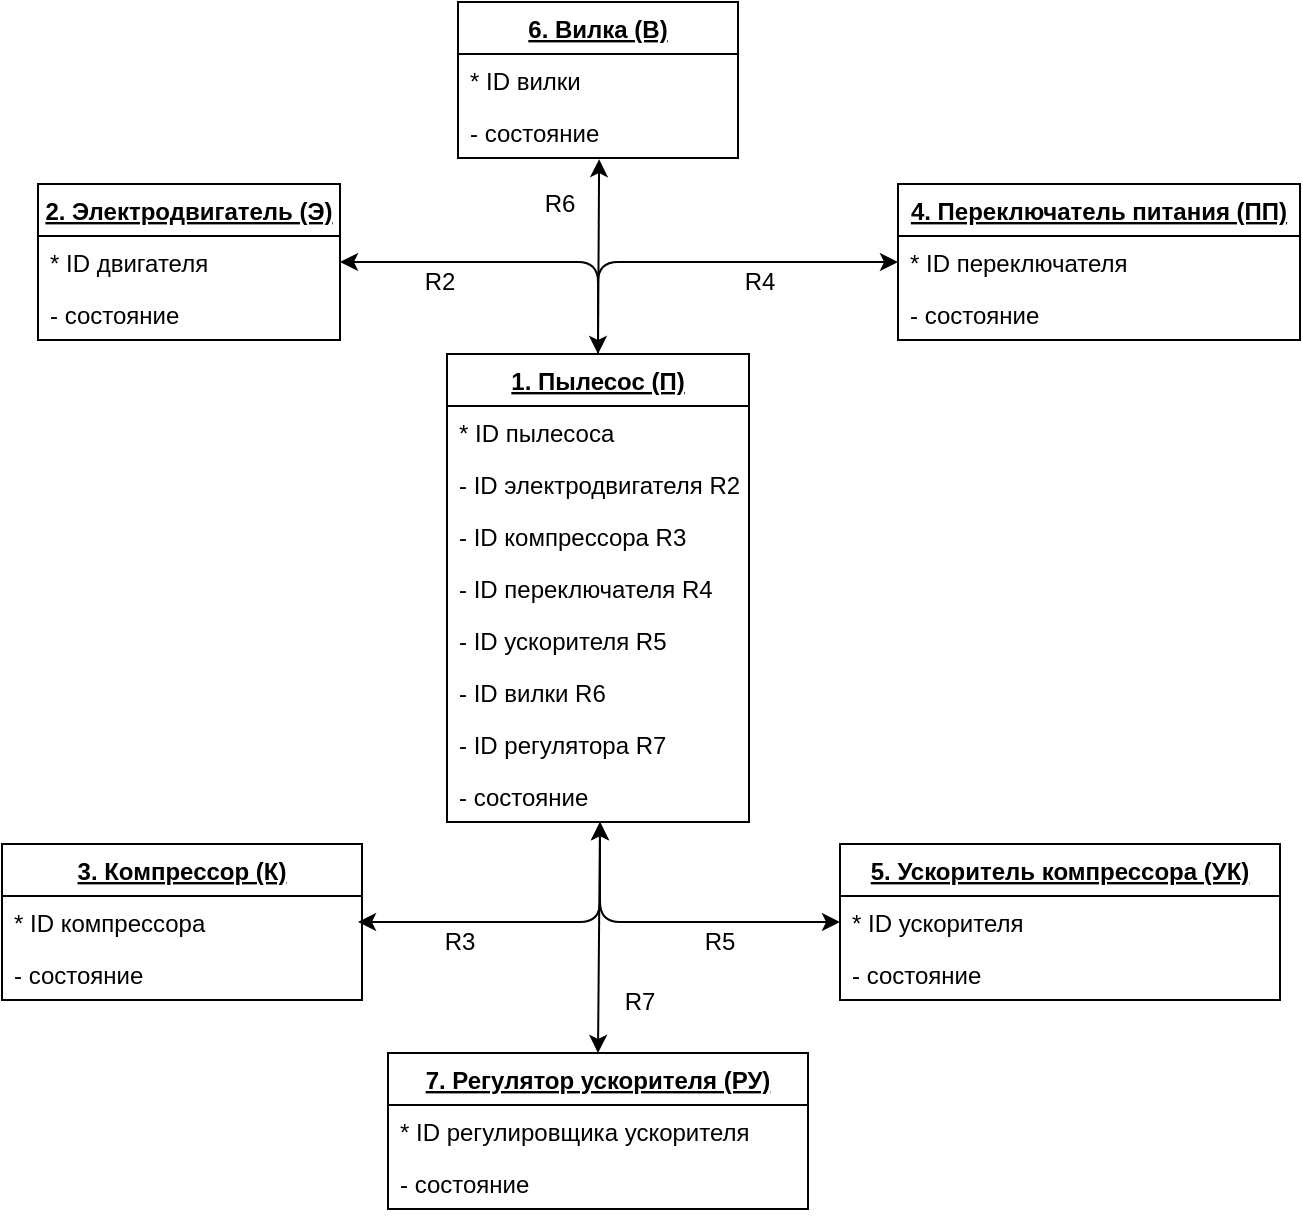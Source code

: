 <mxfile version="14.6.13" type="device" pages="5"><diagram id="y9sYl-7C_fBEnfIVPIeF" name="ИМ"><mxGraphModel dx="1205" dy="696" grid="1" gridSize="10" guides="1" tooltips="1" connect="1" arrows="1" fold="1" page="1" pageScale="1" pageWidth="827" pageHeight="1169" math="0" shadow="0"><root><mxCell id="0"/><mxCell id="1" parent="0"/><mxCell id="65imMw9xtDzlIM3RryEu-6" value="1. Пылесос (П)" style="swimlane;fontStyle=5;childLayout=stackLayout;horizontal=1;startSize=26;horizontalStack=0;resizeParent=1;resizeParentMax=0;resizeLast=0;collapsible=1;marginBottom=0;" parent="1" vertex="1"><mxGeometry x="302.5" y="396" width="151" height="234" as="geometry"/></mxCell><mxCell id="65imMw9xtDzlIM3RryEu-7" value="* ID пылесоса" style="text;strokeColor=none;fillColor=none;align=left;verticalAlign=top;spacingLeft=4;spacingRight=4;overflow=hidden;rotatable=0;points=[[0,0.5],[1,0.5]];portConstraint=eastwest;" parent="65imMw9xtDzlIM3RryEu-6" vertex="1"><mxGeometry y="26" width="151" height="26" as="geometry"/></mxCell><mxCell id="65imMw9xtDzlIM3RryEu-8" value="- ID электродвигателя R2" style="text;strokeColor=none;fillColor=none;align=left;verticalAlign=top;spacingLeft=4;spacingRight=4;overflow=hidden;rotatable=0;points=[[0,0.5],[1,0.5]];portConstraint=eastwest;" parent="65imMw9xtDzlIM3RryEu-6" vertex="1"><mxGeometry y="52" width="151" height="26" as="geometry"/></mxCell><mxCell id="65imMw9xtDzlIM3RryEu-9" value="- ID компрессора R3" style="text;strokeColor=none;fillColor=none;align=left;verticalAlign=top;spacingLeft=4;spacingRight=4;overflow=hidden;rotatable=0;points=[[0,0.5],[1,0.5]];portConstraint=eastwest;" parent="65imMw9xtDzlIM3RryEu-6" vertex="1"><mxGeometry y="78" width="151" height="26" as="geometry"/></mxCell><mxCell id="65imMw9xtDzlIM3RryEu-44" value="- ID переключателя R4" style="text;strokeColor=none;fillColor=none;align=left;verticalAlign=top;spacingLeft=4;spacingRight=4;overflow=hidden;rotatable=0;points=[[0,0.5],[1,0.5]];portConstraint=eastwest;" parent="65imMw9xtDzlIM3RryEu-6" vertex="1"><mxGeometry y="104" width="151" height="26" as="geometry"/></mxCell><mxCell id="65imMw9xtDzlIM3RryEu-46" value="- ID ускорителя R5" style="text;strokeColor=none;fillColor=none;align=left;verticalAlign=top;spacingLeft=4;spacingRight=4;overflow=hidden;rotatable=0;points=[[0,0.5],[1,0.5]];portConstraint=eastwest;" parent="65imMw9xtDzlIM3RryEu-6" vertex="1"><mxGeometry y="130" width="151" height="26" as="geometry"/></mxCell><mxCell id="65imMw9xtDzlIM3RryEu-47" value="- ID вилки R6" style="text;strokeColor=none;fillColor=none;align=left;verticalAlign=top;spacingLeft=4;spacingRight=4;overflow=hidden;rotatable=0;points=[[0,0.5],[1,0.5]];portConstraint=eastwest;" parent="65imMw9xtDzlIM3RryEu-6" vertex="1"><mxGeometry y="156" width="151" height="26" as="geometry"/></mxCell><mxCell id="65imMw9xtDzlIM3RryEu-55" value="- ID регулятора R7" style="text;strokeColor=none;fillColor=none;align=left;verticalAlign=top;spacingLeft=4;spacingRight=4;overflow=hidden;rotatable=0;points=[[0,0.5],[1,0.5]];portConstraint=eastwest;" parent="65imMw9xtDzlIM3RryEu-6" vertex="1"><mxGeometry y="182" width="151" height="26" as="geometry"/></mxCell><mxCell id="65imMw9xtDzlIM3RryEu-56" value="- состояние" style="text;strokeColor=none;fillColor=none;align=left;verticalAlign=top;spacingLeft=4;spacingRight=4;overflow=hidden;rotatable=0;points=[[0,0.5],[1,0.5]];portConstraint=eastwest;" parent="65imMw9xtDzlIM3RryEu-6" vertex="1"><mxGeometry y="208" width="151" height="26" as="geometry"/></mxCell><mxCell id="65imMw9xtDzlIM3RryEu-10" value="2. Электродвигатель (Э)" style="swimlane;fontStyle=5;childLayout=stackLayout;horizontal=1;startSize=26;horizontalStack=0;resizeParent=1;resizeParentMax=0;resizeLast=0;collapsible=1;marginBottom=0;" parent="1" vertex="1"><mxGeometry x="98" y="311" width="151" height="78" as="geometry"/></mxCell><mxCell id="65imMw9xtDzlIM3RryEu-11" value="* ID двигателя" style="text;strokeColor=none;fillColor=none;align=left;verticalAlign=top;spacingLeft=4;spacingRight=4;overflow=hidden;rotatable=0;points=[[0,0.5],[1,0.5]];portConstraint=eastwest;" parent="65imMw9xtDzlIM3RryEu-10" vertex="1"><mxGeometry y="26" width="151" height="26" as="geometry"/></mxCell><mxCell id="65imMw9xtDzlIM3RryEu-13" value="- состояние" style="text;strokeColor=none;fillColor=none;align=left;verticalAlign=top;spacingLeft=4;spacingRight=4;overflow=hidden;rotatable=0;points=[[0,0.5],[1,0.5]];portConstraint=eastwest;" parent="65imMw9xtDzlIM3RryEu-10" vertex="1"><mxGeometry y="52" width="151" height="26" as="geometry"/></mxCell><mxCell id="65imMw9xtDzlIM3RryEu-14" value="3. Компрессор (К)" style="swimlane;fontStyle=5;childLayout=stackLayout;horizontal=1;startSize=26;horizontalStack=0;resizeParent=1;resizeParentMax=0;resizeLast=0;collapsible=1;marginBottom=0;" parent="1" vertex="1"><mxGeometry x="80" y="641" width="180" height="78" as="geometry"/></mxCell><mxCell id="65imMw9xtDzlIM3RryEu-15" value="* ID компрессора" style="text;strokeColor=none;fillColor=none;align=left;verticalAlign=top;spacingLeft=4;spacingRight=4;overflow=hidden;rotatable=0;points=[[0,0.5],[1,0.5]];portConstraint=eastwest;" parent="65imMw9xtDzlIM3RryEu-14" vertex="1"><mxGeometry y="26" width="180" height="26" as="geometry"/></mxCell><mxCell id="65imMw9xtDzlIM3RryEu-16" value="- состояние" style="text;strokeColor=none;fillColor=none;align=left;verticalAlign=top;spacingLeft=4;spacingRight=4;overflow=hidden;rotatable=0;points=[[0,0.5],[1,0.5]];portConstraint=eastwest;" parent="65imMw9xtDzlIM3RryEu-14" vertex="1"><mxGeometry y="52" width="180" height="26" as="geometry"/></mxCell><mxCell id="65imMw9xtDzlIM3RryEu-18" value="4. Переключатель питания (ПП)" style="swimlane;fontStyle=5;childLayout=stackLayout;horizontal=1;startSize=26;horizontalStack=0;resizeParent=1;resizeParentMax=0;resizeLast=0;collapsible=1;marginBottom=0;" parent="1" vertex="1"><mxGeometry x="528" y="311" width="201" height="78" as="geometry"/></mxCell><mxCell id="65imMw9xtDzlIM3RryEu-19" value="* ID переключателя" style="text;strokeColor=none;fillColor=none;align=left;verticalAlign=top;spacingLeft=4;spacingRight=4;overflow=hidden;rotatable=0;points=[[0,0.5],[1,0.5]];portConstraint=eastwest;" parent="65imMw9xtDzlIM3RryEu-18" vertex="1"><mxGeometry y="26" width="201" height="26" as="geometry"/></mxCell><mxCell id="65imMw9xtDzlIM3RryEu-20" value="- состояние" style="text;strokeColor=none;fillColor=none;align=left;verticalAlign=top;spacingLeft=4;spacingRight=4;overflow=hidden;rotatable=0;points=[[0,0.5],[1,0.5]];portConstraint=eastwest;" parent="65imMw9xtDzlIM3RryEu-18" vertex="1"><mxGeometry y="52" width="201" height="26" as="geometry"/></mxCell><mxCell id="65imMw9xtDzlIM3RryEu-22" value="5. Ускоритель компрессора (УК)" style="swimlane;fontStyle=5;childLayout=stackLayout;horizontal=1;startSize=26;horizontalStack=0;resizeParent=1;resizeParentMax=0;resizeLast=0;collapsible=1;marginBottom=0;" parent="1" vertex="1"><mxGeometry x="499" y="641" width="220" height="78" as="geometry"/></mxCell><mxCell id="65imMw9xtDzlIM3RryEu-23" value="* ID ускорителя" style="text;strokeColor=none;fillColor=none;align=left;verticalAlign=top;spacingLeft=4;spacingRight=4;overflow=hidden;rotatable=0;points=[[0,0.5],[1,0.5]];portConstraint=eastwest;" parent="65imMw9xtDzlIM3RryEu-22" vertex="1"><mxGeometry y="26" width="220" height="26" as="geometry"/></mxCell><mxCell id="65imMw9xtDzlIM3RryEu-24" value="- состояние" style="text;strokeColor=none;fillColor=none;align=left;verticalAlign=top;spacingLeft=4;spacingRight=4;overflow=hidden;rotatable=0;points=[[0,0.5],[1,0.5]];portConstraint=eastwest;" parent="65imMw9xtDzlIM3RryEu-22" vertex="1"><mxGeometry y="52" width="220" height="26" as="geometry"/></mxCell><mxCell id="65imMw9xtDzlIM3RryEu-27" value="6. Вилка (В)" style="swimlane;fontStyle=5;childLayout=stackLayout;horizontal=1;startSize=26;horizontalStack=0;resizeParent=1;resizeParentMax=0;resizeLast=0;collapsible=1;marginBottom=0;" parent="1" vertex="1"><mxGeometry x="308" y="220" width="140" height="78" as="geometry"/></mxCell><mxCell id="65imMw9xtDzlIM3RryEu-28" value="* ID вилки" style="text;strokeColor=none;fillColor=none;align=left;verticalAlign=top;spacingLeft=4;spacingRight=4;overflow=hidden;rotatable=0;points=[[0,0.5],[1,0.5]];portConstraint=eastwest;" parent="65imMw9xtDzlIM3RryEu-27" vertex="1"><mxGeometry y="26" width="140" height="26" as="geometry"/></mxCell><mxCell id="65imMw9xtDzlIM3RryEu-29" value="- состояние" style="text;strokeColor=none;fillColor=none;align=left;verticalAlign=top;spacingLeft=4;spacingRight=4;overflow=hidden;rotatable=0;points=[[0,0.5],[1,0.5]];portConstraint=eastwest;" parent="65imMw9xtDzlIM3RryEu-27" vertex="1"><mxGeometry y="52" width="140" height="26" as="geometry"/></mxCell><mxCell id="65imMw9xtDzlIM3RryEu-32" value="R6" style="text;html=1;strokeColor=none;fillColor=none;align=center;verticalAlign=middle;whiteSpace=wrap;rounded=0;" parent="1" vertex="1"><mxGeometry x="339" y="311" width="40" height="20" as="geometry"/></mxCell><mxCell id="65imMw9xtDzlIM3RryEu-38" value="" style="endArrow=classic;startArrow=classic;html=1;exitX=1;exitY=0.5;exitDx=0;exitDy=0;" parent="1" edge="1"><mxGeometry width="50" height="50" relative="1" as="geometry"><mxPoint x="258" y="680" as="sourcePoint"/><mxPoint x="379" y="630" as="targetPoint"/><Array as="points"><mxPoint x="379" y="680"/></Array></mxGeometry></mxCell><mxCell id="65imMw9xtDzlIM3RryEu-39" value="" style="endArrow=classic;startArrow=classic;html=1;exitX=0;exitY=0.5;exitDx=0;exitDy=0;" parent="1" source="65imMw9xtDzlIM3RryEu-23" edge="1"><mxGeometry width="50" height="50" relative="1" as="geometry"><mxPoint x="329" y="644" as="sourcePoint"/><mxPoint x="379" y="630" as="targetPoint"/><Array as="points"><mxPoint x="379" y="680"/></Array></mxGeometry></mxCell><mxCell id="65imMw9xtDzlIM3RryEu-40" value="R2" style="text;html=1;strokeColor=none;fillColor=none;align=center;verticalAlign=middle;whiteSpace=wrap;rounded=0;" parent="1" vertex="1"><mxGeometry x="279" y="350" width="40" height="20" as="geometry"/></mxCell><mxCell id="65imMw9xtDzlIM3RryEu-41" value="R4" style="text;html=1;strokeColor=none;fillColor=none;align=center;verticalAlign=middle;whiteSpace=wrap;rounded=0;" parent="1" vertex="1"><mxGeometry x="439" y="350" width="40" height="20" as="geometry"/></mxCell><mxCell id="65imMw9xtDzlIM3RryEu-42" value="R3" style="text;html=1;strokeColor=none;fillColor=none;align=center;verticalAlign=middle;whiteSpace=wrap;rounded=0;" parent="1" vertex="1"><mxGeometry x="289" y="680" width="40" height="20" as="geometry"/></mxCell><mxCell id="65imMw9xtDzlIM3RryEu-43" value="R5" style="text;html=1;strokeColor=none;fillColor=none;align=center;verticalAlign=middle;whiteSpace=wrap;rounded=0;" parent="1" vertex="1"><mxGeometry x="419" y="680" width="40" height="20" as="geometry"/></mxCell><mxCell id="65imMw9xtDzlIM3RryEu-48" value="7. Регулятор ускорителя (РУ)" style="swimlane;fontStyle=5;childLayout=stackLayout;horizontal=1;startSize=26;horizontalStack=0;resizeParent=1;resizeParentMax=0;resizeLast=0;collapsible=1;marginBottom=0;" parent="1" vertex="1"><mxGeometry x="273" y="745.5" width="210" height="78" as="geometry"/></mxCell><mxCell id="65imMw9xtDzlIM3RryEu-49" value="* ID регулировщика ускорителя" style="text;strokeColor=none;fillColor=none;align=left;verticalAlign=top;spacingLeft=4;spacingRight=4;overflow=hidden;rotatable=0;points=[[0,0.5],[1,0.5]];portConstraint=eastwest;" parent="65imMw9xtDzlIM3RryEu-48" vertex="1"><mxGeometry y="26" width="210" height="26" as="geometry"/></mxCell><mxCell id="65imMw9xtDzlIM3RryEu-51" value="- состояние" style="text;strokeColor=none;fillColor=none;align=left;verticalAlign=top;spacingLeft=4;spacingRight=4;overflow=hidden;rotatable=0;points=[[0,0.5],[1,0.5]];portConstraint=eastwest;" parent="65imMw9xtDzlIM3RryEu-48" vertex="1"><mxGeometry y="52" width="210" height="26" as="geometry"/></mxCell><mxCell id="65imMw9xtDzlIM3RryEu-52" value="" style="endArrow=classic;html=1;exitX=0.5;exitY=0;exitDx=0;exitDy=0;entryX=0.504;entryY=1.023;entryDx=0;entryDy=0;entryPerimeter=0;" parent="1" source="65imMw9xtDzlIM3RryEu-6" target="65imMw9xtDzlIM3RryEu-29" edge="1"><mxGeometry width="50" height="50" relative="1" as="geometry"><mxPoint x="379" y="390" as="sourcePoint"/><mxPoint x="379" y="298" as="targetPoint"/></mxGeometry></mxCell><mxCell id="65imMw9xtDzlIM3RryEu-53" value="" style="endArrow=classic;html=1;entryX=0.5;entryY=0;entryDx=0;entryDy=0;" parent="1" target="65imMw9xtDzlIM3RryEu-48" edge="1"><mxGeometry width="50" height="50" relative="1" as="geometry"><mxPoint x="379" y="630" as="sourcePoint"/><mxPoint x="429" y="680" as="targetPoint"/><Array as="points"/></mxGeometry></mxCell><mxCell id="65imMw9xtDzlIM3RryEu-54" value="R7" style="text;html=1;strokeColor=none;fillColor=none;align=center;verticalAlign=middle;whiteSpace=wrap;rounded=0;" parent="1" vertex="1"><mxGeometry x="379" y="710" width="40" height="20" as="geometry"/></mxCell><mxCell id="65imMw9xtDzlIM3RryEu-57" value="" style="endArrow=classic;startArrow=classic;html=1;entryX=0.5;entryY=0;entryDx=0;entryDy=0;exitX=1;exitY=0.5;exitDx=0;exitDy=0;" parent="1" source="65imMw9xtDzlIM3RryEu-11" target="65imMw9xtDzlIM3RryEu-6" edge="1"><mxGeometry width="50" height="50" relative="1" as="geometry"><mxPoint x="259" y="359" as="sourcePoint"/><mxPoint x="329" y="335" as="targetPoint"/><Array as="points"><mxPoint x="378" y="350"/></Array></mxGeometry></mxCell><mxCell id="65imMw9xtDzlIM3RryEu-58" value="" style="endArrow=classic;html=1;entryX=0;entryY=0.5;entryDx=0;entryDy=0;" parent="1" target="65imMw9xtDzlIM3RryEu-19" edge="1"><mxGeometry width="50" height="50" relative="1" as="geometry"><mxPoint x="378" y="395" as="sourcePoint"/><mxPoint x="527" y="362" as="targetPoint"/><Array as="points"><mxPoint x="378" y="350"/><mxPoint x="429" y="350"/></Array></mxGeometry></mxCell></root></mxGraphModel></diagram><diagram id="Jhstd3mHOveEqEOpsEIj" name="ДПС"><mxGraphModel dx="1024" dy="592" grid="1" gridSize="10" guides="1" tooltips="1" connect="1" arrows="1" fold="1" page="1" pageScale="1" pageWidth="827" pageHeight="1169" math="0" shadow="0"><root><mxCell id="JDAGmYeGkJfcfohWNjgR-0"/><mxCell id="JDAGmYeGkJfcfohWNjgR-1" parent="JDAGmYeGkJfcfohWNjgR-0"/><mxCell id="zTQYVlPCnvnWZNkserfV-22" value="П1" style="edgeStyle=orthogonalEdgeStyle;rounded=0;orthogonalLoop=1;jettySize=auto;html=1;exitX=0.25;exitY=1;exitDx=0;exitDy=0;entryX=0.25;entryY=0;entryDx=0;entryDy=0;" parent="JDAGmYeGkJfcfohWNjgR-1" source="VVNB0cojDzz0BV4tnFOX-2" target="VVNB0cojDzz0BV4tnFOX-4" edge="1"><mxGeometry relative="1" as="geometry"/></mxCell><mxCell id="VVNB0cojDzz0BV4tnFOX-2" value="1. Выключен" style="rounded=0;whiteSpace=wrap;html=1;" parent="JDAGmYeGkJfcfohWNjgR-1" vertex="1"><mxGeometry x="330" y="80" width="140" height="30" as="geometry"/></mxCell><mxCell id="VVNB0cojDzz0BV4tnFOX-3" value="" style="endArrow=classic;html=1;entryX=0.5;entryY=0;entryDx=0;entryDy=0;" parent="JDAGmYeGkJfcfohWNjgR-1" target="VVNB0cojDzz0BV4tnFOX-2" edge="1"><mxGeometry width="50" height="50" relative="1" as="geometry"><mxPoint x="400" y="60" as="sourcePoint"/><mxPoint x="390" y="20" as="targetPoint"/></mxGeometry></mxCell><mxCell id="zTQYVlPCnvnWZNkserfV-23" value="П2" style="edgeStyle=orthogonalEdgeStyle;rounded=0;orthogonalLoop=1;jettySize=auto;html=1;exitX=0.75;exitY=0;exitDx=0;exitDy=0;entryX=0.75;entryY=1;entryDx=0;entryDy=0;" parent="JDAGmYeGkJfcfohWNjgR-1" source="VVNB0cojDzz0BV4tnFOX-4" target="VVNB0cojDzz0BV4tnFOX-2" edge="1"><mxGeometry relative="1" as="geometry"/></mxCell><mxCell id="gCFMB6tqNFt5ykdsGXZr-9" value="П3" style="edgeStyle=orthogonalEdgeStyle;rounded=0;orthogonalLoop=1;jettySize=auto;html=1;exitX=0.5;exitY=1;exitDx=0;exitDy=0;entryX=0.5;entryY=0;entryDx=0;entryDy=0;" parent="JDAGmYeGkJfcfohWNjgR-1" source="VVNB0cojDzz0BV4tnFOX-4" target="gCFMB6tqNFt5ykdsGXZr-6" edge="1"><mxGeometry relative="1" as="geometry"/></mxCell><mxCell id="VVNB0cojDzz0BV4tnFOX-4" value="2. Готов к работе" style="rounded=0;whiteSpace=wrap;html=1;" parent="JDAGmYeGkJfcfohWNjgR-1" vertex="1"><mxGeometry x="330" y="175" width="140" height="30" as="geometry"/></mxCell><mxCell id="gCFMB6tqNFt5ykdsGXZr-11" value="П5" style="edgeStyle=orthogonalEdgeStyle;rounded=0;orthogonalLoop=1;jettySize=auto;html=1;exitX=0;exitY=0.25;exitDx=0;exitDy=0;entryX=0;entryY=0.5;entryDx=0;entryDy=0;" parent="JDAGmYeGkJfcfohWNjgR-1" source="VVNB0cojDzz0BV4tnFOX-5" target="VVNB0cojDzz0BV4tnFOX-4" edge="1"><mxGeometry x="0.169" relative="1" as="geometry"><mxPoint as="offset"/></mxGeometry></mxCell><mxCell id="gCFMB6tqNFt5ykdsGXZr-19" value="П2" style="edgeStyle=orthogonalEdgeStyle;rounded=0;orthogonalLoop=1;jettySize=auto;html=1;exitX=0;exitY=0.75;exitDx=0;exitDy=0;entryX=0;entryY=0.25;entryDx=0;entryDy=0;" parent="JDAGmYeGkJfcfohWNjgR-1" source="VVNB0cojDzz0BV4tnFOX-5" target="VVNB0cojDzz0BV4tnFOX-2" edge="1"><mxGeometry relative="1" as="geometry"><Array as="points"><mxPoint x="260" y="358"/><mxPoint x="260" y="88"/></Array></mxGeometry></mxCell><mxCell id="VVNB0cojDzz0BV4tnFOX-5" value="4. Работает" style="rounded=0;whiteSpace=wrap;html=1;" parent="JDAGmYeGkJfcfohWNjgR-1" vertex="1"><mxGeometry x="330" y="335" width="140" height="30" as="geometry"/></mxCell><mxCell id="_XiX78VZDGvf6wp45sdY-0" value="&lt;font style=&quot;font-size: 20px&quot;&gt;Пылесос&lt;/font&gt;" style="text;html=1;strokeColor=none;fillColor=none;align=center;verticalAlign=middle;whiteSpace=wrap;rounded=0;" parent="JDAGmYeGkJfcfohWNjgR-1" vertex="1"><mxGeometry x="380" y="10" width="40" height="20" as="geometry"/></mxCell><mxCell id="_XiX78VZDGvf6wp45sdY-1" value="&lt;font style=&quot;font-size: 20px&quot;&gt;Электродвигатель&lt;/font&gt;" style="text;html=1;strokeColor=none;fillColor=none;align=center;verticalAlign=middle;whiteSpace=wrap;rounded=0;" parent="JDAGmYeGkJfcfohWNjgR-1" vertex="1"><mxGeometry x="100" y="390" width="40" height="20" as="geometry"/></mxCell><mxCell id="_XiX78VZDGvf6wp45sdY-4" value="Э1" style="edgeStyle=orthogonalEdgeStyle;rounded=0;orthogonalLoop=1;jettySize=auto;html=1;exitX=0.25;exitY=1;exitDx=0;exitDy=0;entryX=0.25;entryY=0;entryDx=0;entryDy=0;" parent="JDAGmYeGkJfcfohWNjgR-1" source="_XiX78VZDGvf6wp45sdY-2" target="_XiX78VZDGvf6wp45sdY-3" edge="1"><mxGeometry relative="1" as="geometry"/></mxCell><mxCell id="_XiX78VZDGvf6wp45sdY-2" value="1. Выключен" style="rounded=0;whiteSpace=wrap;html=1;" parent="JDAGmYeGkJfcfohWNjgR-1" vertex="1"><mxGeometry x="80" y="460" width="80" height="30" as="geometry"/></mxCell><mxCell id="_XiX78VZDGvf6wp45sdY-5" value="Э2" style="edgeStyle=orthogonalEdgeStyle;rounded=0;orthogonalLoop=1;jettySize=auto;html=1;exitX=0.75;exitY=0;exitDx=0;exitDy=0;entryX=0.75;entryY=1;entryDx=0;entryDy=0;" parent="JDAGmYeGkJfcfohWNjgR-1" source="_XiX78VZDGvf6wp45sdY-3" target="_XiX78VZDGvf6wp45sdY-2" edge="1"><mxGeometry relative="1" as="geometry"/></mxCell><mxCell id="_XiX78VZDGvf6wp45sdY-3" value="2. Включен" style="rounded=0;whiteSpace=wrap;html=1;" parent="JDAGmYeGkJfcfohWNjgR-1" vertex="1"><mxGeometry x="80" y="540" width="80" height="30" as="geometry"/></mxCell><mxCell id="_XiX78VZDGvf6wp45sdY-6" value="&lt;table border=&quot;1&quot; width=&quot;100%&quot; style=&quot;width: 100% ; height: 100% ; border-collapse: collapse&quot;&gt;&lt;tbody&gt;&lt;tr&gt;&lt;td align=&quot;center&quot;&gt;№&lt;/td&gt;&lt;td align=&quot;center&quot;&gt;Э1&lt;/td&gt;&lt;td align=&quot;center&quot;&gt;Э2&lt;/td&gt;&lt;/tr&gt;&lt;tr&gt;&lt;td align=&quot;center&quot;&gt;1&lt;/td&gt;&lt;td align=&quot;center&quot;&gt;2&lt;/td&gt;&lt;td align=&quot;center&quot;&gt;-&lt;/td&gt;&lt;/tr&gt;&lt;tr&gt;&lt;td align=&quot;center&quot;&gt;2&lt;/td&gt;&lt;td align=&quot;center&quot;&gt;-&lt;/td&gt;&lt;td align=&quot;center&quot;&gt;1&lt;/td&gt;&lt;/tr&gt;&lt;/tbody&gt;&lt;/table&gt;" style="text;html=1;strokeColor=none;fillColor=none;overflow=fill;" parent="JDAGmYeGkJfcfohWNjgR-1" vertex="1"><mxGeometry x="200" y="505" width="140" height="115" as="geometry"/></mxCell><mxCell id="_XiX78VZDGvf6wp45sdY-10" value="" style="endArrow=classic;html=1;entryX=0.5;entryY=0;entryDx=0;entryDy=0;" parent="JDAGmYeGkJfcfohWNjgR-1" target="_XiX78VZDGvf6wp45sdY-2" edge="1"><mxGeometry width="50" height="50" relative="1" as="geometry"><mxPoint x="120" y="440" as="sourcePoint"/><mxPoint x="100" y="420" as="targetPoint"/></mxGeometry></mxCell><mxCell id="_XiX78VZDGvf6wp45sdY-11" value="Э1: электродвигатель включили" style="text;html=1;strokeColor=none;fillColor=none;align=center;verticalAlign=middle;whiteSpace=wrap;rounded=0;" parent="JDAGmYeGkJfcfohWNjgR-1" vertex="1"><mxGeometry x="195" y="430" width="185" height="20" as="geometry"/></mxCell><mxCell id="_XiX78VZDGvf6wp45sdY-12" value="Э2: электродвигатель выключили" style="text;html=1;strokeColor=none;fillColor=none;align=center;verticalAlign=middle;whiteSpace=wrap;rounded=0;" parent="JDAGmYeGkJfcfohWNjgR-1" vertex="1"><mxGeometry x="195" y="460" width="190" height="20" as="geometry"/></mxCell><mxCell id="VrFnEDSWrR3K641WyFpn-0" value="&lt;font style=&quot;font-size: 20px&quot;&gt;Компрессор&lt;/font&gt;" style="text;html=1;strokeColor=none;fillColor=none;align=center;verticalAlign=middle;whiteSpace=wrap;rounded=0;" parent="JDAGmYeGkJfcfohWNjgR-1" vertex="1"><mxGeometry x="450" y="390" width="40" height="20" as="geometry"/></mxCell><mxCell id="VrFnEDSWrR3K641WyFpn-1" value="К1" style="edgeStyle=orthogonalEdgeStyle;rounded=0;orthogonalLoop=1;jettySize=auto;html=1;exitX=0.25;exitY=1;exitDx=0;exitDy=0;entryX=0.25;entryY=0;entryDx=0;entryDy=0;" parent="JDAGmYeGkJfcfohWNjgR-1" source="VrFnEDSWrR3K641WyFpn-2" target="VrFnEDSWrR3K641WyFpn-4" edge="1"><mxGeometry relative="1" as="geometry"/></mxCell><mxCell id="VrFnEDSWrR3K641WyFpn-2" value="1. Выключен" style="rounded=0;whiteSpace=wrap;html=1;" parent="JDAGmYeGkJfcfohWNjgR-1" vertex="1"><mxGeometry x="440" y="460" width="80" height="30" as="geometry"/></mxCell><mxCell id="VrFnEDSWrR3K641WyFpn-3" value="К2" style="edgeStyle=orthogonalEdgeStyle;rounded=0;orthogonalLoop=1;jettySize=auto;html=1;exitX=0.75;exitY=0;exitDx=0;exitDy=0;entryX=0.75;entryY=1;entryDx=0;entryDy=0;" parent="JDAGmYeGkJfcfohWNjgR-1" source="VrFnEDSWrR3K641WyFpn-4" target="VrFnEDSWrR3K641WyFpn-2" edge="1"><mxGeometry relative="1" as="geometry"/></mxCell><mxCell id="VrFnEDSWrR3K641WyFpn-4" value="2. Включен" style="rounded=0;whiteSpace=wrap;html=1;" parent="JDAGmYeGkJfcfohWNjgR-1" vertex="1"><mxGeometry x="440" y="540" width="80" height="30" as="geometry"/></mxCell><mxCell id="VrFnEDSWrR3K641WyFpn-5" value="&lt;table border=&quot;1&quot; width=&quot;100%&quot; style=&quot;width: 100% ; height: 100% ; border-collapse: collapse&quot;&gt;&lt;tbody&gt;&lt;tr&gt;&lt;td align=&quot;center&quot;&gt;№&lt;/td&gt;&lt;td align=&quot;center&quot;&gt;К1&lt;/td&gt;&lt;td align=&quot;center&quot;&gt;К2&lt;/td&gt;&lt;td style=&quot;text-align: center&quot;&gt;К3&lt;/td&gt;&lt;/tr&gt;&lt;tr&gt;&lt;td style=&quot;text-align: center&quot;&gt;1&lt;/td&gt;&lt;td style=&quot;text-align: center&quot;&gt;2&lt;/td&gt;&lt;td style=&quot;text-align: center&quot;&gt;-&lt;/td&gt;&lt;td style=&quot;text-align: center&quot;&gt;1&lt;/td&gt;&lt;/tr&gt;&lt;tr&gt;&lt;td style=&quot;text-align: center&quot;&gt;2&lt;/td&gt;&lt;td style=&quot;text-align: center&quot;&gt;-&lt;/td&gt;&lt;td style=&quot;text-align: center&quot;&gt;1&lt;/td&gt;&lt;td style=&quot;text-align: center&quot;&gt;2&lt;/td&gt;&lt;/tr&gt;&lt;/tbody&gt;&lt;/table&gt;" style="text;html=1;strokeColor=none;fillColor=none;overflow=fill;" parent="JDAGmYeGkJfcfohWNjgR-1" vertex="1"><mxGeometry x="560" y="505" width="140" height="115" as="geometry"/></mxCell><mxCell id="VrFnEDSWrR3K641WyFpn-6" value="К3: Изменён режим работы компрессора" style="text;html=1;strokeColor=none;fillColor=none;align=left;verticalAlign=middle;whiteSpace=wrap;rounded=0;" parent="JDAGmYeGkJfcfohWNjgR-1" vertex="1"><mxGeometry x="560" y="465" width="240" height="20" as="geometry"/></mxCell><mxCell id="VrFnEDSWrR3K641WyFpn-7" value="" style="endArrow=classic;html=1;entryX=0.5;entryY=0;entryDx=0;entryDy=0;" parent="JDAGmYeGkJfcfohWNjgR-1" target="VrFnEDSWrR3K641WyFpn-2" edge="1"><mxGeometry width="50" height="50" relative="1" as="geometry"><mxPoint x="480" y="440" as="sourcePoint"/><mxPoint x="460" y="420" as="targetPoint"/></mxGeometry></mxCell><mxCell id="VrFnEDSWrR3K641WyFpn-9" value="К1: компрессор включили" style="text;html=1;strokeColor=none;fillColor=none;align=center;verticalAlign=middle;whiteSpace=wrap;rounded=0;" parent="JDAGmYeGkJfcfohWNjgR-1" vertex="1"><mxGeometry x="560" y="420" width="150" height="20" as="geometry"/></mxCell><mxCell id="VrFnEDSWrR3K641WyFpn-10" value="К2: компрессор выключили" style="text;html=1;strokeColor=none;fillColor=none;align=center;verticalAlign=middle;whiteSpace=wrap;rounded=0;" parent="JDAGmYeGkJfcfohWNjgR-1" vertex="1"><mxGeometry x="560" y="440" width="160" height="20" as="geometry"/></mxCell><mxCell id="0rt-nbefkC5uPMlZ5xSR-0" value="&lt;font style=&quot;font-size: 20px&quot;&gt;Переключатель питания&lt;/font&gt;" style="text;html=1;strokeColor=none;fillColor=none;align=center;verticalAlign=middle;whiteSpace=wrap;rounded=0;" parent="JDAGmYeGkJfcfohWNjgR-1" vertex="1"><mxGeometry x="10" y="680" width="240" height="20" as="geometry"/></mxCell><mxCell id="0rt-nbefkC5uPMlZ5xSR-1" value="ПП1" style="edgeStyle=orthogonalEdgeStyle;rounded=0;orthogonalLoop=1;jettySize=auto;html=1;exitX=0.25;exitY=1;exitDx=0;exitDy=0;entryX=0.25;entryY=0;entryDx=0;entryDy=0;" parent="JDAGmYeGkJfcfohWNjgR-1" source="0rt-nbefkC5uPMlZ5xSR-2" target="0rt-nbefkC5uPMlZ5xSR-4" edge="1"><mxGeometry relative="1" as="geometry"/></mxCell><mxCell id="0rt-nbefkC5uPMlZ5xSR-2" value="1. Выключен" style="rounded=0;whiteSpace=wrap;html=1;" parent="JDAGmYeGkJfcfohWNjgR-1" vertex="1"><mxGeometry x="50" y="740" width="80" height="30" as="geometry"/></mxCell><mxCell id="0rt-nbefkC5uPMlZ5xSR-3" value="ПП2" style="edgeStyle=orthogonalEdgeStyle;rounded=0;orthogonalLoop=1;jettySize=auto;html=1;exitX=0.75;exitY=0;exitDx=0;exitDy=0;entryX=0.75;entryY=1;entryDx=0;entryDy=0;" parent="JDAGmYeGkJfcfohWNjgR-1" source="0rt-nbefkC5uPMlZ5xSR-4" target="0rt-nbefkC5uPMlZ5xSR-2" edge="1"><mxGeometry relative="1" as="geometry"/></mxCell><mxCell id="0rt-nbefkC5uPMlZ5xSR-4" value="2. Включен" style="rounded=0;whiteSpace=wrap;html=1;" parent="JDAGmYeGkJfcfohWNjgR-1" vertex="1"><mxGeometry x="50" y="820" width="80" height="30" as="geometry"/></mxCell><mxCell id="0rt-nbefkC5uPMlZ5xSR-5" value="&lt;table border=&quot;1&quot; width=&quot;100%&quot; style=&quot;width: 100% ; height: 100% ; border-collapse: collapse&quot;&gt;&lt;tbody&gt;&lt;tr&gt;&lt;td align=&quot;center&quot;&gt;№&lt;/td&gt;&lt;td align=&quot;center&quot;&gt;ПП1&lt;/td&gt;&lt;td align=&quot;center&quot;&gt;ПП2&lt;/td&gt;&lt;/tr&gt;&lt;tr&gt;&lt;td align=&quot;center&quot;&gt;1&lt;/td&gt;&lt;td align=&quot;center&quot;&gt;2&lt;/td&gt;&lt;td align=&quot;center&quot;&gt;-&lt;/td&gt;&lt;/tr&gt;&lt;tr&gt;&lt;td align=&quot;center&quot;&gt;2&lt;/td&gt;&lt;td align=&quot;center&quot;&gt;-&lt;/td&gt;&lt;td align=&quot;center&quot;&gt;1&lt;/td&gt;&lt;/tr&gt;&lt;/tbody&gt;&lt;/table&gt;" style="text;html=1;strokeColor=none;fillColor=none;overflow=fill;" parent="JDAGmYeGkJfcfohWNjgR-1" vertex="1"><mxGeometry x="170" y="785" width="140" height="115" as="geometry"/></mxCell><mxCell id="0rt-nbefkC5uPMlZ5xSR-8" value="" style="endArrow=classic;html=1;entryX=0.5;entryY=0;entryDx=0;entryDy=0;" parent="JDAGmYeGkJfcfohWNjgR-1" target="0rt-nbefkC5uPMlZ5xSR-2" edge="1"><mxGeometry width="50" height="50" relative="1" as="geometry"><mxPoint x="90" y="720" as="sourcePoint"/><mxPoint x="70" y="700" as="targetPoint"/></mxGeometry></mxCell><mxCell id="0rt-nbefkC5uPMlZ5xSR-9" value="ПП1: переключатель включили" style="text;html=1;strokeColor=none;fillColor=none;align=center;verticalAlign=middle;whiteSpace=wrap;rounded=0;" parent="JDAGmYeGkJfcfohWNjgR-1" vertex="1"><mxGeometry x="170" y="710" width="180" height="20" as="geometry"/></mxCell><mxCell id="0rt-nbefkC5uPMlZ5xSR-10" value="ПП2: переключатель выключили" style="text;html=1;strokeColor=none;fillColor=none;align=center;verticalAlign=middle;whiteSpace=wrap;rounded=0;" parent="JDAGmYeGkJfcfohWNjgR-1" vertex="1"><mxGeometry x="170" y="740" width="190" height="20" as="geometry"/></mxCell><mxCell id="6Oz9F_ZoEudbb3WHZu5Z-0" value="&lt;font style=&quot;font-size: 20px&quot;&gt;Ускоритель компрессора&lt;/font&gt;" style="text;html=1;strokeColor=none;fillColor=none;align=center;verticalAlign=middle;whiteSpace=wrap;rounded=0;" parent="JDAGmYeGkJfcfohWNjgR-1" vertex="1"><mxGeometry x="410" y="680" width="250" height="20" as="geometry"/></mxCell><mxCell id="6Oz9F_ZoEudbb3WHZu5Z-5" value="УК3" style="edgeStyle=orthogonalEdgeStyle;rounded=0;orthogonalLoop=1;jettySize=auto;html=1;exitX=0.25;exitY=1;exitDx=0;exitDy=0;entryX=0.25;entryY=0;entryDx=0;entryDy=0;" parent="JDAGmYeGkJfcfohWNjgR-1" source="6Oz9F_ZoEudbb3WHZu5Z-1" target="6Oz9F_ZoEudbb3WHZu5Z-3" edge="1"><mxGeometry relative="1" as="geometry"/></mxCell><mxCell id="XQlrvlAGxpki9n187yCZ-4" value="УК2" style="edgeStyle=orthogonalEdgeStyle;rounded=0;orthogonalLoop=1;jettySize=auto;html=1;exitX=0.75;exitY=0;exitDx=0;exitDy=0;entryX=0.75;entryY=1;entryDx=0;entryDy=0;" parent="JDAGmYeGkJfcfohWNjgR-1" source="6Oz9F_ZoEudbb3WHZu5Z-1" target="XQlrvlAGxpki9n187yCZ-0" edge="1"><mxGeometry relative="1" as="geometry"/></mxCell><mxCell id="XQlrvlAGxpki9n187yCZ-7" style="edgeStyle=orthogonalEdgeStyle;rounded=0;orthogonalLoop=1;jettySize=auto;html=1;exitX=0;exitY=0.5;exitDx=0;exitDy=0;entryX=0;entryY=0.5;entryDx=0;entryDy=0;" parent="JDAGmYeGkJfcfohWNjgR-1" source="6Oz9F_ZoEudbb3WHZu5Z-1" target="XQlrvlAGxpki9n187yCZ-0" edge="1"><mxGeometry relative="1" as="geometry"/></mxCell><mxCell id="6Oz9F_ZoEudbb3WHZu5Z-1" value="2. Режим &quot;для штор&quot;" style="rounded=0;whiteSpace=wrap;html=1;" parent="JDAGmYeGkJfcfohWNjgR-1" vertex="1"><mxGeometry x="470" y="800" width="90" height="40" as="geometry"/></mxCell><mxCell id="6Oz9F_ZoEudbb3WHZu5Z-6" value="УК5" style="edgeStyle=orthogonalEdgeStyle;rounded=0;orthogonalLoop=1;jettySize=auto;html=1;exitX=0.25;exitY=1;exitDx=0;exitDy=0;entryX=0.25;entryY=0;entryDx=0;entryDy=0;" parent="JDAGmYeGkJfcfohWNjgR-1" source="6Oz9F_ZoEudbb3WHZu5Z-3" target="6Oz9F_ZoEudbb3WHZu5Z-4" edge="1"><mxGeometry relative="1" as="geometry"/></mxCell><mxCell id="6Oz9F_ZoEudbb3WHZu5Z-8" value="УК4" style="edgeStyle=orthogonalEdgeStyle;rounded=0;orthogonalLoop=1;jettySize=auto;html=1;exitX=0.75;exitY=0;exitDx=0;exitDy=0;entryX=0.75;entryY=1;entryDx=0;entryDy=0;" parent="JDAGmYeGkJfcfohWNjgR-1" source="6Oz9F_ZoEudbb3WHZu5Z-3" target="6Oz9F_ZoEudbb3WHZu5Z-1" edge="1"><mxGeometry relative="1" as="geometry"/></mxCell><mxCell id="XQlrvlAGxpki9n187yCZ-6" style="edgeStyle=orthogonalEdgeStyle;rounded=0;orthogonalLoop=1;jettySize=auto;html=1;exitX=0;exitY=0.5;exitDx=0;exitDy=0;entryX=0;entryY=0.5;entryDx=0;entryDy=0;" parent="JDAGmYeGkJfcfohWNjgR-1" source="6Oz9F_ZoEudbb3WHZu5Z-3" target="XQlrvlAGxpki9n187yCZ-0" edge="1"><mxGeometry relative="1" as="geometry"><mxPoint x="420" y="750" as="targetPoint"/></mxGeometry></mxCell><mxCell id="6Oz9F_ZoEudbb3WHZu5Z-3" value="3. Режим &quot;для ковров&quot;" style="rounded=0;whiteSpace=wrap;html=1;" parent="JDAGmYeGkJfcfohWNjgR-1" vertex="1"><mxGeometry x="470" y="885" width="90" height="40" as="geometry"/></mxCell><mxCell id="6Oz9F_ZoEudbb3WHZu5Z-7" value="УК6" style="edgeStyle=orthogonalEdgeStyle;rounded=0;orthogonalLoop=1;jettySize=auto;html=1;exitX=0.75;exitY=0;exitDx=0;exitDy=0;entryX=0.75;entryY=1;entryDx=0;entryDy=0;" parent="JDAGmYeGkJfcfohWNjgR-1" source="6Oz9F_ZoEudbb3WHZu5Z-4" target="6Oz9F_ZoEudbb3WHZu5Z-3" edge="1"><mxGeometry relative="1" as="geometry"/></mxCell><mxCell id="XQlrvlAGxpki9n187yCZ-5" value="УК2" style="edgeStyle=orthogonalEdgeStyle;rounded=0;orthogonalLoop=1;jettySize=auto;html=1;exitX=0;exitY=0.5;exitDx=0;exitDy=0;entryX=0;entryY=0.5;entryDx=0;entryDy=0;" parent="JDAGmYeGkJfcfohWNjgR-1" source="6Oz9F_ZoEudbb3WHZu5Z-4" target="XQlrvlAGxpki9n187yCZ-0" edge="1"><mxGeometry relative="1" as="geometry"/></mxCell><mxCell id="6Oz9F_ZoEudbb3WHZu5Z-4" value="4. Режим &quot;для полов&quot;" style="rounded=0;whiteSpace=wrap;html=1;" parent="JDAGmYeGkJfcfohWNjgR-1" vertex="1"><mxGeometry x="470" y="970" width="90" height="40" as="geometry"/></mxCell><mxCell id="6Oz9F_ZoEudbb3WHZu5Z-13" value="УК3: Переключить ускоритель с режима &quot;для штор&quot; на режим &quot;для ковров&quot;" style="text;html=1;strokeColor=none;fillColor=none;align=left;verticalAlign=middle;whiteSpace=wrap;rounded=0;" parent="JDAGmYeGkJfcfohWNjgR-1" vertex="1"><mxGeometry x="580" y="770" width="240" height="30" as="geometry"/></mxCell><mxCell id="6Oz9F_ZoEudbb3WHZu5Z-14" value="УК5: Переключить&amp;nbsp;ускоритель&lt;br&gt;&amp;nbsp;с режима &quot;для ковров&quot; на режим &quot;для полов&quot;" style="text;html=1;strokeColor=none;fillColor=none;align=left;verticalAlign=middle;whiteSpace=wrap;rounded=0;" parent="JDAGmYeGkJfcfohWNjgR-1" vertex="1"><mxGeometry x="580" y="850" width="260" height="30" as="geometry"/></mxCell><mxCell id="6Oz9F_ZoEudbb3WHZu5Z-15" value="УК6: Переключить&amp;nbsp;ускоритель&lt;br&gt;&amp;nbsp;с режима &quot;для полов&quot; на режим &quot;для ковров&quot;" style="text;html=1;strokeColor=none;fillColor=none;align=left;verticalAlign=middle;whiteSpace=wrap;rounded=0;" parent="JDAGmYeGkJfcfohWNjgR-1" vertex="1"><mxGeometry x="580" y="885" width="260" height="30" as="geometry"/></mxCell><mxCell id="6Oz9F_ZoEudbb3WHZu5Z-16" value="УК4: Переключить&amp;nbsp;ускоритель&lt;br&gt;&amp;nbsp;с режима &quot;для ковров&quot; на режим &quot;для штор&quot;" style="text;html=1;strokeColor=none;fillColor=none;align=left;verticalAlign=middle;whiteSpace=wrap;rounded=0;" parent="JDAGmYeGkJfcfohWNjgR-1" vertex="1"><mxGeometry x="580" y="810" width="270" height="30" as="geometry"/></mxCell><mxCell id="6Oz9F_ZoEudbb3WHZu5Z-36" value="&lt;table border=&quot;1&quot; width=&quot;100%&quot; style=&quot;text-align: center ; width: 100% ; height: 100% ; border-collapse: collapse&quot;&gt;&lt;tbody&gt;&lt;tr&gt;&lt;td align=&quot;center&quot;&gt;№&lt;/td&gt;&lt;td align=&quot;center&quot;&gt;УК1&lt;/td&gt;&lt;td align=&quot;center&quot;&gt;УК2&lt;/td&gt;&lt;td style=&quot;text-align: center&quot;&gt;УК3&lt;/td&gt;&lt;td style=&quot;text-align: center&quot;&gt;УК4&lt;/td&gt;&lt;td&gt;УК5&lt;/td&gt;&lt;td&gt;УК6&lt;/td&gt;&lt;/tr&gt;&lt;tr&gt;&lt;td align=&quot;center&quot;&gt;1&lt;/td&gt;&lt;td align=&quot;center&quot;&gt;2&lt;/td&gt;&lt;td align=&quot;center&quot;&gt;-&lt;/td&gt;&lt;td style=&quot;text-align: center&quot;&gt;-&lt;/td&gt;&lt;td style=&quot;text-align: center&quot;&gt;-&lt;/td&gt;&lt;td&gt;-&lt;/td&gt;&lt;td&gt;-&lt;/td&gt;&lt;/tr&gt;&lt;tr&gt;&lt;td align=&quot;center&quot;&gt;2&lt;/td&gt;&lt;td align=&quot;center&quot;&gt;-&lt;/td&gt;&lt;td align=&quot;center&quot;&gt;1&lt;/td&gt;&lt;td style=&quot;text-align: center&quot;&gt;3&lt;/td&gt;&lt;td style=&quot;text-align: center&quot;&gt;-&lt;/td&gt;&lt;td&gt;-&lt;/td&gt;&lt;td&gt;-&lt;/td&gt;&lt;/tr&gt;&lt;tr&gt;&lt;td style=&quot;text-align: center&quot;&gt;3&lt;/td&gt;&lt;td style=&quot;text-align: center&quot;&gt;-&lt;/td&gt;&lt;td style=&quot;text-align: center&quot;&gt;1&lt;/td&gt;&lt;td style=&quot;text-align: center&quot;&gt;-&lt;/td&gt;&lt;td style=&quot;text-align: center&quot;&gt;2&lt;/td&gt;&lt;td&gt;4&lt;/td&gt;&lt;td&gt;-&lt;/td&gt;&lt;/tr&gt;&lt;tr&gt;&lt;td style=&quot;text-align: center&quot;&gt;4&lt;/td&gt;&lt;td style=&quot;text-align: center&quot;&gt;-&lt;/td&gt;&lt;td style=&quot;text-align: center&quot;&gt;1&lt;/td&gt;&lt;td style=&quot;text-align: center&quot;&gt;-&lt;/td&gt;&lt;td style=&quot;text-align: center&quot;&gt;-&lt;/td&gt;&lt;td style=&quot;text-align: center&quot;&gt;-&lt;/td&gt;&lt;td style=&quot;text-align: center&quot;&gt;3&lt;/td&gt;&lt;/tr&gt;&lt;/tbody&gt;&lt;/table&gt;" style="text;html=1;strokeColor=none;fillColor=none;overflow=fill;" parent="JDAGmYeGkJfcfohWNjgR-1" vertex="1"><mxGeometry x="590" y="930" width="220" height="140" as="geometry"/></mxCell><mxCell id="zTQYVlPCnvnWZNkserfV-0" value="&lt;font style=&quot;font-size: 20px&quot;&gt;Регулятор ускорителя&lt;/font&gt;" style="text;html=1;strokeColor=none;fillColor=none;align=center;verticalAlign=middle;whiteSpace=wrap;rounded=0;" parent="JDAGmYeGkJfcfohWNjgR-1" vertex="1"><mxGeometry x="910" y="30" width="250" height="20" as="geometry"/></mxCell><mxCell id="zTQYVlPCnvnWZNkserfV-1" value="РУ3" style="edgeStyle=orthogonalEdgeStyle;rounded=0;orthogonalLoop=1;jettySize=auto;html=1;exitX=0.25;exitY=1;exitDx=0;exitDy=0;entryX=0.25;entryY=0;entryDx=0;entryDy=0;" parent="JDAGmYeGkJfcfohWNjgR-1" source="zTQYVlPCnvnWZNkserfV-2" target="zTQYVlPCnvnWZNkserfV-6" edge="1"><mxGeometry relative="1" as="geometry"/></mxCell><mxCell id="cyTAs56W2Px9M09Vb_dN-2" value="РУ2" style="edgeStyle=orthogonalEdgeStyle;rounded=0;orthogonalLoop=1;jettySize=auto;html=1;exitX=0.75;exitY=0;exitDx=0;exitDy=0;entryX=0.75;entryY=1;entryDx=0;entryDy=0;" parent="JDAGmYeGkJfcfohWNjgR-1" source="zTQYVlPCnvnWZNkserfV-2" target="cyTAs56W2Px9M09Vb_dN-0" edge="1"><mxGeometry relative="1" as="geometry"/></mxCell><mxCell id="zTQYVlPCnvnWZNkserfV-2" value="2. Режим &quot;для штор&quot;" style="rounded=0;whiteSpace=wrap;html=1;" parent="JDAGmYeGkJfcfohWNjgR-1" vertex="1"><mxGeometry x="970" y="140" width="90" height="40" as="geometry"/></mxCell><mxCell id="zTQYVlPCnvnWZNkserfV-4" value="РУ4" style="edgeStyle=orthogonalEdgeStyle;rounded=0;orthogonalLoop=1;jettySize=auto;html=1;exitX=0.25;exitY=1;exitDx=0;exitDy=0;entryX=0.25;entryY=0;entryDx=0;entryDy=0;" parent="JDAGmYeGkJfcfohWNjgR-1" source="zTQYVlPCnvnWZNkserfV-6" target="zTQYVlPCnvnWZNkserfV-8" edge="1"><mxGeometry relative="1" as="geometry"/></mxCell><mxCell id="zTQYVlPCnvnWZNkserfV-5" value="РУ6" style="edgeStyle=orthogonalEdgeStyle;rounded=0;orthogonalLoop=1;jettySize=auto;html=1;exitX=0.75;exitY=0;exitDx=0;exitDy=0;entryX=0.75;entryY=1;entryDx=0;entryDy=0;" parent="JDAGmYeGkJfcfohWNjgR-1" source="zTQYVlPCnvnWZNkserfV-6" target="zTQYVlPCnvnWZNkserfV-2" edge="1"><mxGeometry relative="1" as="geometry"/></mxCell><mxCell id="cyTAs56W2Px9M09Vb_dN-6" style="edgeStyle=orthogonalEdgeStyle;rounded=0;orthogonalLoop=1;jettySize=auto;html=1;exitX=0;exitY=0.75;exitDx=0;exitDy=0;entryX=0;entryY=0.25;entryDx=0;entryDy=0;" parent="JDAGmYeGkJfcfohWNjgR-1" source="zTQYVlPCnvnWZNkserfV-6" target="cyTAs56W2Px9M09Vb_dN-0" edge="1"><mxGeometry relative="1" as="geometry"><Array as="points"><mxPoint x="920" y="260"/><mxPoint x="920" y="70"/></Array></mxGeometry></mxCell><mxCell id="zTQYVlPCnvnWZNkserfV-6" value="3. Режим &quot;для ковров&quot;" style="rounded=0;whiteSpace=wrap;html=1;" parent="JDAGmYeGkJfcfohWNjgR-1" vertex="1"><mxGeometry x="970" y="230" width="90" height="40" as="geometry"/></mxCell><mxCell id="zTQYVlPCnvnWZNkserfV-7" value="РУ5" style="edgeStyle=orthogonalEdgeStyle;rounded=0;orthogonalLoop=1;jettySize=auto;html=1;exitX=0.75;exitY=0;exitDx=0;exitDy=0;entryX=0.75;entryY=1;entryDx=0;entryDy=0;" parent="JDAGmYeGkJfcfohWNjgR-1" source="zTQYVlPCnvnWZNkserfV-8" target="zTQYVlPCnvnWZNkserfV-6" edge="1"><mxGeometry relative="1" as="geometry"/></mxCell><mxCell id="cyTAs56W2Px9M09Vb_dN-5" value="РУ2" style="edgeStyle=orthogonalEdgeStyle;rounded=0;orthogonalLoop=1;jettySize=auto;html=1;exitX=0;exitY=0.75;exitDx=0;exitDy=0;entryX=0;entryY=0.25;entryDx=0;entryDy=0;" parent="JDAGmYeGkJfcfohWNjgR-1" source="zTQYVlPCnvnWZNkserfV-8" target="cyTAs56W2Px9M09Vb_dN-0" edge="1"><mxGeometry relative="1" as="geometry"><Array as="points"><mxPoint x="920" y="340"/><mxPoint x="920" y="70"/></Array></mxGeometry></mxCell><mxCell id="zTQYVlPCnvnWZNkserfV-8" value="4. Режим &quot;для полов&quot;" style="rounded=0;whiteSpace=wrap;html=1;" parent="JDAGmYeGkJfcfohWNjgR-1" vertex="1"><mxGeometry x="970" y="310" width="90" height="40" as="geometry"/></mxCell><mxCell id="zTQYVlPCnvnWZNkserfV-13" value="РУ3: Переключить регулятор с режима &quot;для штор&quot; на режим &quot;для ковров&quot;" style="text;html=1;strokeColor=none;fillColor=none;align=left;verticalAlign=middle;whiteSpace=wrap;rounded=0;" parent="JDAGmYeGkJfcfohWNjgR-1" vertex="1"><mxGeometry x="1080" y="110" width="240" height="30" as="geometry"/></mxCell><mxCell id="zTQYVlPCnvnWZNkserfV-14" value="РУ4: Переключить регулятор&lt;br&gt;&amp;nbsp;с режима &quot;для ковров&quot; на режим &quot;для полов&quot;" style="text;html=1;strokeColor=none;fillColor=none;align=left;verticalAlign=middle;whiteSpace=wrap;rounded=0;" parent="JDAGmYeGkJfcfohWNjgR-1" vertex="1"><mxGeometry x="1080" y="150" width="260" height="30" as="geometry"/></mxCell><mxCell id="zTQYVlPCnvnWZNkserfV-15" value="РУ5: Переключить регулятор&lt;br&gt;&amp;nbsp;с режима &quot;для полов&quot; на режим &quot;для ковров&quot;" style="text;html=1;strokeColor=none;fillColor=none;align=left;verticalAlign=middle;whiteSpace=wrap;rounded=0;" parent="JDAGmYeGkJfcfohWNjgR-1" vertex="1"><mxGeometry x="1080" y="195" width="260" height="30" as="geometry"/></mxCell><mxCell id="zTQYVlPCnvnWZNkserfV-16" value="&lt;table border=&quot;1&quot; width=&quot;100%&quot; style=&quot;text-align: center ; width: 100% ; height: 100% ; border-collapse: collapse&quot;&gt;&lt;tbody&gt;&lt;tr&gt;&lt;td align=&quot;center&quot;&gt;№&lt;/td&gt;&lt;td&gt;РУ1&lt;/td&gt;&lt;td&gt;РУ2&lt;/td&gt;&lt;td align=&quot;center&quot;&gt;РУ3&lt;/td&gt;&lt;td align=&quot;center&quot;&gt;РУ4&lt;/td&gt;&lt;td style=&quot;text-align: center&quot;&gt;РУ5&lt;/td&gt;&lt;td style=&quot;text-align: center&quot;&gt;РУ6&lt;/td&gt;&lt;/tr&gt;&lt;tr&gt;&lt;td style=&quot;text-align: center&quot;&gt;1&lt;/td&gt;&lt;td style=&quot;text-align: center&quot;&gt;2&lt;/td&gt;&lt;td style=&quot;text-align: center&quot;&gt;-&lt;/td&gt;&lt;td style=&quot;text-align: center&quot;&gt;-&lt;/td&gt;&lt;td style=&quot;text-align: center&quot;&gt;-&lt;/td&gt;&lt;td style=&quot;text-align: center&quot;&gt;-&lt;/td&gt;&lt;td style=&quot;text-align: center&quot;&gt;-&lt;/td&gt;&lt;/tr&gt;&lt;tr&gt;&lt;td style=&quot;text-align: center&quot;&gt;2&lt;/td&gt;&lt;td style=&quot;text-align: center&quot;&gt;-&lt;/td&gt;&lt;td style=&quot;text-align: center&quot;&gt;1&lt;/td&gt;&lt;td style=&quot;text-align: center&quot;&gt;3&lt;/td&gt;&lt;td style=&quot;text-align: center&quot;&gt;-&lt;/td&gt;&lt;td style=&quot;text-align: center&quot;&gt;-&lt;/td&gt;&lt;td style=&quot;text-align: center&quot;&gt;-&lt;/td&gt;&lt;/tr&gt;&lt;tr&gt;&lt;td style=&quot;text-align: center&quot;&gt;3&lt;/td&gt;&lt;td style=&quot;text-align: center&quot;&gt;-&lt;/td&gt;&lt;td style=&quot;text-align: center&quot;&gt;1&lt;/td&gt;&lt;td style=&quot;text-align: center&quot;&gt;-&lt;/td&gt;&lt;td style=&quot;text-align: center&quot;&gt;4&lt;/td&gt;&lt;td style=&quot;text-align: center&quot;&gt;-&lt;/td&gt;&lt;td style=&quot;text-align: center&quot;&gt;2&lt;/td&gt;&lt;/tr&gt;&lt;tr&gt;&lt;td style=&quot;text-align: center&quot;&gt;4&lt;/td&gt;&lt;td style=&quot;text-align: center&quot;&gt;-&lt;/td&gt;&lt;td style=&quot;text-align: center&quot;&gt;1&lt;/td&gt;&lt;td style=&quot;text-align: center&quot;&gt;-&lt;/td&gt;&lt;td style=&quot;text-align: center&quot;&gt;-&lt;/td&gt;&lt;td style=&quot;text-align: center&quot;&gt;3&lt;/td&gt;&lt;td style=&quot;text-align: center&quot;&gt;-&lt;/td&gt;&lt;/tr&gt;&lt;/tbody&gt;&lt;/table&gt;" style="text;html=1;strokeColor=none;fillColor=none;overflow=fill;" parent="JDAGmYeGkJfcfohWNjgR-1" vertex="1"><mxGeometry x="1090" y="280" width="220" height="140" as="geometry"/></mxCell><mxCell id="zTQYVlPCnvnWZNkserfV-17" value="РУ6: Переключить регулятор&lt;br&gt;&amp;nbsp;с режима &quot;для ковров&quot; на режим &quot;для штор&quot;" style="text;html=1;strokeColor=none;fillColor=none;align=left;verticalAlign=middle;whiteSpace=wrap;rounded=0;" parent="JDAGmYeGkJfcfohWNjgR-1" vertex="1"><mxGeometry x="1080" y="240" width="270" height="30" as="geometry"/></mxCell><mxCell id="gCFMB6tqNFt5ykdsGXZr-10" value="П4" style="edgeStyle=orthogonalEdgeStyle;rounded=0;orthogonalLoop=1;jettySize=auto;html=1;exitX=0.5;exitY=1;exitDx=0;exitDy=0;entryX=0.5;entryY=0;entryDx=0;entryDy=0;" parent="JDAGmYeGkJfcfohWNjgR-1" source="gCFMB6tqNFt5ykdsGXZr-6" target="VVNB0cojDzz0BV4tnFOX-5" edge="1"><mxGeometry relative="1" as="geometry"/></mxCell><mxCell id="gCFMB6tqNFt5ykdsGXZr-18" value="П2" style="edgeStyle=orthogonalEdgeStyle;rounded=0;orthogonalLoop=1;jettySize=auto;html=1;exitX=0;exitY=0.5;exitDx=0;exitDy=0;entryX=0;entryY=0.75;entryDx=0;entryDy=0;" parent="JDAGmYeGkJfcfohWNjgR-1" source="gCFMB6tqNFt5ykdsGXZr-6" target="VVNB0cojDzz0BV4tnFOX-2" edge="1"><mxGeometry relative="1" as="geometry"><Array as="points"><mxPoint x="270" y="270"/><mxPoint x="270" y="102"/></Array></mxGeometry></mxCell><mxCell id="gCFMB6tqNFt5ykdsGXZr-6" value="3. Выставлен режим компрессора" style="rounded=0;whiteSpace=wrap;html=1;" parent="JDAGmYeGkJfcfohWNjgR-1" vertex="1"><mxGeometry x="330" y="255" width="140" height="30" as="geometry"/></mxCell><mxCell id="gCFMB6tqNFt5ykdsGXZr-12" value="&lt;table border=&quot;1&quot; width=&quot;100%&quot; style=&quot;text-align: center ; width: 100% ; height: 100% ; border-collapse: collapse&quot;&gt;&lt;tbody&gt;&lt;tr&gt;&lt;td align=&quot;center&quot;&gt;№&lt;/td&gt;&lt;td align=&quot;center&quot;&gt;П1&lt;/td&gt;&lt;td align=&quot;center&quot;&gt;П2&lt;/td&gt;&lt;td&gt;П3&lt;/td&gt;&lt;td&gt;П4&lt;/td&gt;&lt;td&gt;П5&lt;/td&gt;&lt;td&gt;П6&lt;/td&gt;&lt;/tr&gt;&lt;tr&gt;&lt;td style=&quot;text-align: center&quot;&gt;1&lt;/td&gt;&lt;td style=&quot;text-align: center&quot;&gt;2&lt;/td&gt;&lt;td style=&quot;text-align: center&quot;&gt;-&lt;/td&gt;&lt;td style=&quot;text-align: center&quot;&gt;-&lt;/td&gt;&lt;td style=&quot;text-align: center&quot;&gt;-&lt;/td&gt;&lt;td style=&quot;text-align: center&quot;&gt;-&lt;/td&gt;&lt;td style=&quot;text-align: center&quot;&gt;-&lt;/td&gt;&lt;/tr&gt;&lt;tr&gt;&lt;td style=&quot;text-align: center&quot;&gt;2&lt;/td&gt;&lt;td style=&quot;text-align: center&quot;&gt;-&lt;/td&gt;&lt;td style=&quot;text-align: center&quot;&gt;1&lt;/td&gt;&lt;td style=&quot;text-align: center&quot;&gt;3&lt;/td&gt;&lt;td style=&quot;text-align: center&quot;&gt;-&lt;/td&gt;&lt;td style=&quot;text-align: center&quot;&gt;-&lt;/td&gt;&lt;td style=&quot;text-align: center&quot;&gt;-&lt;/td&gt;&lt;/tr&gt;&lt;tr&gt;&lt;td style=&quot;text-align: center&quot;&gt;3&lt;/td&gt;&lt;td style=&quot;text-align: center&quot;&gt;-&lt;/td&gt;&lt;td style=&quot;text-align: center&quot;&gt;1&lt;/td&gt;&lt;td style=&quot;text-align: center&quot;&gt;-&lt;/td&gt;&lt;td style=&quot;text-align: center&quot;&gt;4&lt;/td&gt;&lt;td style=&quot;text-align: center&quot;&gt;-&lt;/td&gt;&lt;td style=&quot;text-align: center&quot;&gt;-&lt;/td&gt;&lt;/tr&gt;&lt;tr&gt;&lt;td style=&quot;text-align: center&quot;&gt;4&lt;/td&gt;&lt;td style=&quot;text-align: center&quot;&gt;-&lt;/td&gt;&lt;td style=&quot;text-align: center&quot;&gt;1&lt;/td&gt;&lt;td style=&quot;text-align: center&quot;&gt;-&lt;/td&gt;&lt;td style=&quot;text-align: center&quot;&gt;-&lt;/td&gt;&lt;td style=&quot;text-align: center&quot;&gt;2&lt;/td&gt;&lt;td style=&quot;text-align: center&quot;&gt;4&lt;/td&gt;&lt;/tr&gt;&lt;/tbody&gt;&lt;/table&gt;" style="text;html=1;strokeColor=none;fillColor=none;overflow=fill;" parent="JDAGmYeGkJfcfohWNjgR-1" vertex="1"><mxGeometry x="545" y="180" width="265" height="140" as="geometry"/></mxCell><mxCell id="gCFMB6tqNFt5ykdsGXZr-23" value="П1: Пылесос включен" style="text;html=1;strokeColor=none;fillColor=none;align=left;verticalAlign=middle;whiteSpace=wrap;rounded=0;" parent="JDAGmYeGkJfcfohWNjgR-1" vertex="1"><mxGeometry x="530" y="20" width="250" height="20" as="geometry"/></mxCell><mxCell id="gCFMB6tqNFt5ykdsGXZr-24" value="П2: Пылесос выключен" style="text;html=1;strokeColor=none;fillColor=none;align=left;verticalAlign=middle;whiteSpace=wrap;rounded=0;" parent="JDAGmYeGkJfcfohWNjgR-1" vertex="1"><mxGeometry x="530" y="40" width="250" height="20" as="geometry"/></mxCell><mxCell id="gCFMB6tqNFt5ykdsGXZr-25" value="П3: Установлено положение регулировщика ускорителя" style="text;html=1;strokeColor=none;fillColor=none;align=left;verticalAlign=middle;whiteSpace=wrap;rounded=0;" parent="JDAGmYeGkJfcfohWNjgR-1" vertex="1"><mxGeometry x="530" y="60" width="330" height="20" as="geometry"/></mxCell><mxCell id="gCFMB6tqNFt5ykdsGXZr-26" value="П4: Включен компрессор" style="text;html=1;strokeColor=none;fillColor=none;align=left;verticalAlign=middle;whiteSpace=wrap;rounded=0;" parent="JDAGmYeGkJfcfohWNjgR-1" vertex="1"><mxGeometry x="530" y="80" width="250" height="20" as="geometry"/></mxCell><mxCell id="gCFMB6tqNFt5ykdsGXZr-27" value="П5: Выключен компрессор" style="text;html=1;strokeColor=none;fillColor=none;align=left;verticalAlign=middle;whiteSpace=wrap;rounded=0;" parent="JDAGmYeGkJfcfohWNjgR-1" vertex="1"><mxGeometry x="530" y="100" width="250" height="20" as="geometry"/></mxCell><mxCell id="gCFMB6tqNFt5ykdsGXZr-30" value="П6: Изменено положение регулировщика ускорителя" style="text;html=1;strokeColor=none;fillColor=none;align=left;verticalAlign=middle;whiteSpace=wrap;rounded=0;" parent="JDAGmYeGkJfcfohWNjgR-1" vertex="1"><mxGeometry x="530" y="120" width="330" height="20" as="geometry"/></mxCell><mxCell id="gCFMB6tqNFt5ykdsGXZr-31" value="П6" style="edgeStyle=orthogonalEdgeStyle;rounded=0;orthogonalLoop=1;jettySize=auto;html=1;exitX=1;exitY=0.5;exitDx=0;exitDy=0;entryX=0.75;entryY=0;entryDx=0;entryDy=0;" parent="JDAGmYeGkJfcfohWNjgR-1" source="VVNB0cojDzz0BV4tnFOX-5" target="VVNB0cojDzz0BV4tnFOX-5" edge="1"><mxGeometry relative="1" as="geometry"><Array as="points"><mxPoint x="490" y="350"/><mxPoint x="490" y="320"/><mxPoint x="435" y="320"/></Array></mxGeometry></mxCell><mxCell id="eU81T73TBkfi00bDQIJg-0" value="В1" style="edgeStyle=orthogonalEdgeStyle;rounded=0;orthogonalLoop=1;jettySize=auto;html=1;exitX=0.25;exitY=1;exitDx=0;exitDy=0;entryX=0.25;entryY=0;entryDx=0;entryDy=0;" parent="JDAGmYeGkJfcfohWNjgR-1" source="eU81T73TBkfi00bDQIJg-1" target="eU81T73TBkfi00bDQIJg-3" edge="1"><mxGeometry relative="1" as="geometry"/></mxCell><mxCell id="eU81T73TBkfi00bDQIJg-1" value="1. Выключена из сети" style="rounded=0;whiteSpace=wrap;html=1;" parent="JDAGmYeGkJfcfohWNjgR-1" vertex="1"><mxGeometry x="60" y="990" width="90" height="40" as="geometry"/></mxCell><mxCell id="eU81T73TBkfi00bDQIJg-2" value="В2" style="edgeStyle=orthogonalEdgeStyle;rounded=0;orthogonalLoop=1;jettySize=auto;html=1;exitX=0.75;exitY=0;exitDx=0;exitDy=0;entryX=0.75;entryY=1;entryDx=0;entryDy=0;" parent="JDAGmYeGkJfcfohWNjgR-1" source="eU81T73TBkfi00bDQIJg-3" target="eU81T73TBkfi00bDQIJg-1" edge="1"><mxGeometry relative="1" as="geometry"/></mxCell><mxCell id="eU81T73TBkfi00bDQIJg-3" value="2. Включена в сеть" style="rounded=0;whiteSpace=wrap;html=1;" parent="JDAGmYeGkJfcfohWNjgR-1" vertex="1"><mxGeometry x="60" y="1070" width="90" height="40" as="geometry"/></mxCell><mxCell id="eU81T73TBkfi00bDQIJg-4" value="&lt;table border=&quot;1&quot; width=&quot;100%&quot; style=&quot;width: 100% ; height: 100% ; border-collapse: collapse&quot;&gt;&lt;tbody&gt;&lt;tr&gt;&lt;td align=&quot;center&quot;&gt;№&lt;/td&gt;&lt;td align=&quot;center&quot;&gt;В1&lt;/td&gt;&lt;td align=&quot;center&quot;&gt;В2&lt;/td&gt;&lt;/tr&gt;&lt;tr&gt;&lt;td align=&quot;center&quot;&gt;1&lt;/td&gt;&lt;td align=&quot;center&quot;&gt;2&lt;/td&gt;&lt;td align=&quot;center&quot;&gt;-&lt;/td&gt;&lt;/tr&gt;&lt;tr&gt;&lt;td align=&quot;center&quot;&gt;2&lt;/td&gt;&lt;td align=&quot;center&quot;&gt;-&lt;/td&gt;&lt;td align=&quot;center&quot;&gt;1&lt;/td&gt;&lt;/tr&gt;&lt;/tbody&gt;&lt;/table&gt;" style="text;html=1;strokeColor=none;fillColor=none;overflow=fill;" parent="JDAGmYeGkJfcfohWNjgR-1" vertex="1"><mxGeometry x="185" y="1035" width="140" height="115" as="geometry"/></mxCell><mxCell id="eU81T73TBkfi00bDQIJg-7" value="" style="endArrow=classic;html=1;entryX=0.5;entryY=0;entryDx=0;entryDy=0;" parent="JDAGmYeGkJfcfohWNjgR-1" target="eU81T73TBkfi00bDQIJg-1" edge="1"><mxGeometry width="50" height="50" relative="1" as="geometry"><mxPoint x="105" y="970" as="sourcePoint"/><mxPoint x="85" y="950" as="targetPoint"/></mxGeometry></mxCell><mxCell id="eU81T73TBkfi00bDQIJg-8" value="В1: вилку включили в сеть" style="text;html=1;strokeColor=none;fillColor=none;align=center;verticalAlign=middle;whiteSpace=wrap;rounded=0;" parent="JDAGmYeGkJfcfohWNjgR-1" vertex="1"><mxGeometry x="175" y="960" width="185" height="20" as="geometry"/></mxCell><mxCell id="eU81T73TBkfi00bDQIJg-9" value="В2: вилку выключили из сети" style="text;html=1;strokeColor=none;fillColor=none;align=center;verticalAlign=middle;whiteSpace=wrap;rounded=0;" parent="JDAGmYeGkJfcfohWNjgR-1" vertex="1"><mxGeometry x="180" y="990" width="190" height="20" as="geometry"/></mxCell><mxCell id="eU81T73TBkfi00bDQIJg-10" value="&lt;font style=&quot;font-size: 20px&quot;&gt;Вилка&lt;/font&gt;" style="text;html=1;strokeColor=none;fillColor=none;align=center;verticalAlign=middle;whiteSpace=wrap;rounded=0;" parent="JDAGmYeGkJfcfohWNjgR-1" vertex="1"><mxGeometry x="25" y="930" width="110" height="20" as="geometry"/></mxCell><mxCell id="jcfdaN6nWU_NtIq4l7yp-0" value="К3" style="edgeStyle=orthogonalEdgeStyle;rounded=0;orthogonalLoop=1;jettySize=auto;html=1;exitX=0.25;exitY=1;exitDx=0;exitDy=0;entryX=0.75;entryY=1;entryDx=0;entryDy=0;" parent="JDAGmYeGkJfcfohWNjgR-1" source="VrFnEDSWrR3K641WyFpn-4" target="VrFnEDSWrR3K641WyFpn-4" edge="1"><mxGeometry relative="1" as="geometry"/></mxCell><mxCell id="jcfdaN6nWU_NtIq4l7yp-1" value="К3" style="edgeStyle=orthogonalEdgeStyle;rounded=0;orthogonalLoop=1;jettySize=auto;html=1;exitX=1;exitY=1;exitDx=0;exitDy=0;entryX=1;entryY=0;entryDx=0;entryDy=0;" parent="JDAGmYeGkJfcfohWNjgR-1" source="VrFnEDSWrR3K641WyFpn-2" target="VrFnEDSWrR3K641WyFpn-2" edge="1"><mxGeometry relative="1" as="geometry"><Array as="points"><mxPoint x="540" y="490"/><mxPoint x="540" y="460"/></Array></mxGeometry></mxCell><mxCell id="XQlrvlAGxpki9n187yCZ-3" value="УК1" style="edgeStyle=orthogonalEdgeStyle;rounded=0;orthogonalLoop=1;jettySize=auto;html=1;exitX=0.25;exitY=1;exitDx=0;exitDy=0;entryX=0.25;entryY=0;entryDx=0;entryDy=0;" parent="JDAGmYeGkJfcfohWNjgR-1" source="XQlrvlAGxpki9n187yCZ-0" target="6Oz9F_ZoEudbb3WHZu5Z-1" edge="1"><mxGeometry relative="1" as="geometry"/></mxCell><mxCell id="XQlrvlAGxpki9n187yCZ-0" value="1. Выключен" style="rounded=0;whiteSpace=wrap;html=1;" parent="JDAGmYeGkJfcfohWNjgR-1" vertex="1"><mxGeometry x="470" y="730" width="90" height="40" as="geometry"/></mxCell><mxCell id="XQlrvlAGxpki9n187yCZ-8" value="УК2: Выключить ускоритель" style="text;html=1;strokeColor=none;fillColor=none;align=left;verticalAlign=middle;whiteSpace=wrap;rounded=0;" parent="JDAGmYeGkJfcfohWNjgR-1" vertex="1"><mxGeometry x="580" y="740" width="240" height="30" as="geometry"/></mxCell><mxCell id="XQlrvlAGxpki9n187yCZ-9" value="УК1: Включить ускоритель в режиме &quot;для штор&quot;" style="text;html=1;strokeColor=none;fillColor=none;align=left;verticalAlign=middle;whiteSpace=wrap;rounded=0;" parent="JDAGmYeGkJfcfohWNjgR-1" vertex="1"><mxGeometry x="580" y="710" width="240" height="30" as="geometry"/></mxCell><mxCell id="cyTAs56W2Px9M09Vb_dN-1" value="РУ1" style="edgeStyle=orthogonalEdgeStyle;rounded=0;orthogonalLoop=1;jettySize=auto;html=1;exitX=0.25;exitY=1;exitDx=0;exitDy=0;entryX=0.25;entryY=0;entryDx=0;entryDy=0;" parent="JDAGmYeGkJfcfohWNjgR-1" source="cyTAs56W2Px9M09Vb_dN-0" target="zTQYVlPCnvnWZNkserfV-2" edge="1"><mxGeometry relative="1" as="geometry"/></mxCell><mxCell id="cyTAs56W2Px9M09Vb_dN-0" value="1. Режим не установлен" style="rounded=0;whiteSpace=wrap;html=1;" parent="JDAGmYeGkJfcfohWNjgR-1" vertex="1"><mxGeometry x="970" y="60" width="90" height="40" as="geometry"/></mxCell><mxCell id="cyTAs56W2Px9M09Vb_dN-7" value="РУ1: Установлен режим" style="text;html=1;strokeColor=none;fillColor=none;align=left;verticalAlign=middle;whiteSpace=wrap;rounded=0;" parent="JDAGmYeGkJfcfohWNjgR-1" vertex="1"><mxGeometry x="1080" y="60" width="240" height="30" as="geometry"/></mxCell><mxCell id="cyTAs56W2Px9M09Vb_dN-8" value="РУ2: Режим сброшен" style="text;html=1;strokeColor=none;fillColor=none;align=left;verticalAlign=middle;whiteSpace=wrap;rounded=0;" parent="JDAGmYeGkJfcfohWNjgR-1" vertex="1"><mxGeometry x="1080" y="80" width="240" height="30" as="geometry"/></mxCell></root></mxGraphModel></diagram><diagram id="zQuF7o4qwQEEvejvOZ_Z" name="МВО"><mxGraphModel dx="1024" dy="592" grid="1" gridSize="10" guides="1" tooltips="1" connect="1" arrows="1" fold="1" page="1" pageScale="1" pageWidth="827" pageHeight="1169" math="0" shadow="0"><root><mxCell id="vkakqJeL0ypKSfzMdK4w-0"/><mxCell id="vkakqJeL0ypKSfzMdK4w-1" parent="vkakqJeL0ypKSfzMdK4w-0"/><mxCell id="VPpjqTSJdCmpuDsOWUPl-0" value="&lt;font style=&quot;font-size: 12px&quot;&gt;П1, П2, П3, П4, П5, П6&lt;/font&gt;" style="edgeStyle=orthogonalEdgeStyle;rounded=0;orthogonalLoop=1;jettySize=auto;html=1;exitX=0.5;exitY=1;exitDx=0;exitDy=0;entryX=0.5;entryY=0;entryDx=0;entryDy=0;entryPerimeter=0;" parent="vkakqJeL0ypKSfzMdK4w-1" source="HdFpw_vVw6hFYXsEk4rz-0" target="HdFpw_vVw6hFYXsEk4rz-1" edge="1"><mxGeometry relative="1" as="geometry"/></mxCell><mxCell id="HdFpw_vVw6hFYXsEk4rz-0" value="Пользователь" style="rounded=0;whiteSpace=wrap;html=1;" parent="vkakqJeL0ypKSfzMdK4w-1" vertex="1"><mxGeometry x="340" y="60" width="120" height="30" as="geometry"/></mxCell><mxCell id="8-gspunZngoiWIx1G-d1-0" value="В1, В2" style="edgeStyle=orthogonalEdgeStyle;rounded=0;orthogonalLoop=1;jettySize=auto;html=1;exitX=0;exitY=0.5;exitDx=0;exitDy=0;exitPerimeter=0;entryX=0.5;entryY=0;entryDx=0;entryDy=0;entryPerimeter=0;" parent="vkakqJeL0ypKSfzMdK4w-1" source="HdFpw_vVw6hFYXsEk4rz-1" target="JbIiZ5Qg6-JJIGm5UbUI-1" edge="1"><mxGeometry relative="1" as="geometry"/></mxCell><mxCell id="sbriTf7w4CC4Q29PLthR-4" value="ПП1, ПП2" style="edgeStyle=orthogonalEdgeStyle;rounded=0;orthogonalLoop=1;jettySize=auto;html=1;exitX=0.5;exitY=1;exitDx=0;exitDy=0;exitPerimeter=0;entryX=0.5;entryY=0;entryDx=0;entryDy=0;entryPerimeter=0;" parent="vkakqJeL0ypKSfzMdK4w-1" source="HdFpw_vVw6hFYXsEk4rz-1" target="JbIiZ5Qg6-JJIGm5UbUI-6" edge="1"><mxGeometry relative="1" as="geometry"/></mxCell><mxCell id="sbriTf7w4CC4Q29PLthR-5" value="РУ3, РУ4, РУ5, РУ6" style="edgeStyle=orthogonalEdgeStyle;rounded=0;orthogonalLoop=1;jettySize=auto;html=1;exitX=1;exitY=0.5;exitDx=0;exitDy=0;exitPerimeter=0;entryX=0.5;entryY=0;entryDx=0;entryDy=0;entryPerimeter=0;" parent="vkakqJeL0ypKSfzMdK4w-1" source="HdFpw_vVw6hFYXsEk4rz-1" target="JbIiZ5Qg6-JJIGm5UbUI-4" edge="1"><mxGeometry relative="1" as="geometry"/></mxCell><mxCell id="HdFpw_vVw6hFYXsEk4rz-1" value="1. Пылесос" style="strokeWidth=2;html=1;shape=mxgraph.flowchart.terminator;whiteSpace=wrap;" parent="vkakqJeL0ypKSfzMdK4w-1" vertex="1"><mxGeometry x="350" y="150" width="100" height="40" as="geometry"/></mxCell><mxCell id="JbIiZ5Qg6-JJIGm5UbUI-1" value="6. Вилка" style="strokeWidth=2;html=1;shape=mxgraph.flowchart.terminator;whiteSpace=wrap;" parent="vkakqJeL0ypKSfzMdK4w-1" vertex="1"><mxGeometry x="50" y="280" width="100" height="40" as="geometry"/></mxCell><mxCell id="sbriTf7w4CC4Q29PLthR-0" value="К1, К2" style="edgeStyle=orthogonalEdgeStyle;rounded=0;orthogonalLoop=1;jettySize=auto;html=1;exitX=0.11;exitY=0.89;exitDx=0;exitDy=0;exitPerimeter=0;entryX=0.11;entryY=0.11;entryDx=0;entryDy=0;entryPerimeter=0;" parent="vkakqJeL0ypKSfzMdK4w-1" source="JbIiZ5Qg6-JJIGm5UbUI-6" target="JbIiZ5Qg6-JJIGm5UbUI-3" edge="1"><mxGeometry relative="1" as="geometry"/></mxCell><mxCell id="JbIiZ5Qg6-JJIGm5UbUI-2" value="2. Электродвигатель" style="strokeWidth=2;html=1;shape=mxgraph.flowchart.terminator;whiteSpace=wrap;" parent="vkakqJeL0ypKSfzMdK4w-1" vertex="1"><mxGeometry x="160" y="280" width="140" height="40" as="geometry"/></mxCell><mxCell id="JbIiZ5Qg6-JJIGm5UbUI-3" value="3. Компрессор" style="strokeWidth=2;html=1;shape=mxgraph.flowchart.terminator;whiteSpace=wrap;" parent="vkakqJeL0ypKSfzMdK4w-1" vertex="1"><mxGeometry x="310" y="430" width="100" height="40" as="geometry"/></mxCell><mxCell id="sbriTf7w4CC4Q29PLthR-3" value="УК3, УК4, УК5, УК6" style="edgeStyle=orthogonalEdgeStyle;rounded=0;orthogonalLoop=1;jettySize=auto;html=1;exitX=0.11;exitY=0.89;exitDx=0;exitDy=0;exitPerimeter=0;entryX=0.5;entryY=0;entryDx=0;entryDy=0;entryPerimeter=0;" parent="vkakqJeL0ypKSfzMdK4w-1" source="JbIiZ5Qg6-JJIGm5UbUI-4" target="JbIiZ5Qg6-JJIGm5UbUI-5" edge="1"><mxGeometry x="0.4" relative="1" as="geometry"><mxPoint as="offset"/><Array as="points"><mxPoint x="533" y="330"/><mxPoint x="480" y="330"/></Array></mxGeometry></mxCell><mxCell id="JbIiZ5Qg6-JJIGm5UbUI-4" value="7. Регулятор ускорителя" style="strokeWidth=2;html=1;shape=mxgraph.flowchart.terminator;whiteSpace=wrap;" parent="vkakqJeL0ypKSfzMdK4w-1" vertex="1"><mxGeometry x="520" y="280" width="120" height="40" as="geometry"/></mxCell><mxCell id="sbriTf7w4CC4Q29PLthR-1" value="К3" style="edgeStyle=orthogonalEdgeStyle;rounded=0;orthogonalLoop=1;jettySize=auto;html=1;exitX=0.11;exitY=0.89;exitDx=0;exitDy=0;exitPerimeter=0;entryX=0.89;entryY=0.11;entryDx=0;entryDy=0;entryPerimeter=0;" parent="vkakqJeL0ypKSfzMdK4w-1" source="JbIiZ5Qg6-JJIGm5UbUI-5" target="JbIiZ5Qg6-JJIGm5UbUI-3" edge="1"><mxGeometry relative="1" as="geometry"/></mxCell><mxCell id="JbIiZ5Qg6-JJIGm5UbUI-5" value="5. Ускоритель компрессора" style="strokeWidth=2;html=1;shape=mxgraph.flowchart.terminator;whiteSpace=wrap;" parent="vkakqJeL0ypKSfzMdK4w-1" vertex="1"><mxGeometry x="420" y="360" width="120" height="40" as="geometry"/></mxCell><mxCell id="674QFlBxrhcIWXLA4HcD-0" value="Э1, Э2" style="edgeStyle=orthogonalEdgeStyle;rounded=0;orthogonalLoop=1;jettySize=auto;html=1;exitX=0.11;exitY=0.89;exitDx=0;exitDy=0;exitPerimeter=0;entryX=0.5;entryY=0;entryDx=0;entryDy=0;entryPerimeter=0;" parent="vkakqJeL0ypKSfzMdK4w-1" source="HdFpw_vVw6hFYXsEk4rz-1" target="JbIiZ5Qg6-JJIGm5UbUI-2" edge="1"><mxGeometry relative="1" as="geometry"/></mxCell><mxCell id="MaKf6sCuWMhqx0_MA44B-0" value="УК1, УК2" style="edgeStyle=orthogonalEdgeStyle;rounded=0;orthogonalLoop=1;jettySize=auto;html=1;exitX=0.5;exitY=1;exitDx=0;exitDy=0;exitPerimeter=0;entryX=0.11;entryY=0.11;entryDx=0;entryDy=0;entryPerimeter=0;" parent="vkakqJeL0ypKSfzMdK4w-1" source="JbIiZ5Qg6-JJIGm5UbUI-6" target="JbIiZ5Qg6-JJIGm5UbUI-5" edge="1"><mxGeometry x="-0.123" relative="1" as="geometry"><mxPoint as="offset"/></mxGeometry></mxCell><mxCell id="2dab3Z2B6ms87PlTBK9T-0" value="РУ1, РУ2" style="edgeStyle=orthogonalEdgeStyle;rounded=0;orthogonalLoop=1;jettySize=auto;html=1;exitX=1;exitY=0.5;exitDx=0;exitDy=0;exitPerimeter=0;entryX=0;entryY=0.5;entryDx=0;entryDy=0;entryPerimeter=0;" parent="vkakqJeL0ypKSfzMdK4w-1" source="JbIiZ5Qg6-JJIGm5UbUI-6" target="JbIiZ5Qg6-JJIGm5UbUI-4" edge="1"><mxGeometry relative="1" as="geometry"/></mxCell><mxCell id="JbIiZ5Qg6-JJIGm5UbUI-6" value="4.Переключатель питания" style="strokeWidth=2;html=1;shape=mxgraph.flowchart.terminator;whiteSpace=wrap;" parent="vkakqJeL0ypKSfzMdK4w-1" vertex="1"><mxGeometry x="310" y="280" width="130" height="40" as="geometry"/></mxCell></root></mxGraphModel></diagram><diagram id="7T7x95FTAUk_5rrF_9lz" name="КУ"><mxGraphModel dx="1412" dy="338" grid="1" gridSize="10" guides="1" tooltips="1" connect="1" arrows="1" fold="1" page="1" pageScale="1" pageWidth="827" pageHeight="1169" math="0" shadow="0"><root><mxCell id="muTbFHiYxVnrwIQhMfbN-0"/><mxCell id="muTbFHiYxVnrwIQhMfbN-1" parent="muTbFHiYxVnrwIQhMfbN-0"/><mxCell id="Y2r32-JNp-A3RdqWr_9U-1" value="&lt;font style=&quot;font-size: 16px&quot;&gt;Пылесос&lt;/font&gt;" style="text;html=1;strokeColor=none;fillColor=none;align=center;verticalAlign=middle;whiteSpace=wrap;rounded=0;" parent="muTbFHiYxVnrwIQhMfbN-1" vertex="1"><mxGeometry x="-80" y="30" width="120" height="50" as="geometry"/></mxCell><mxCell id="Y2r32-JNp-A3RdqWr_9U-2" value="&lt;font style=&quot;font-size: 16px&quot;&gt;Вилка&lt;/font&gt;" style="text;html=1;strokeColor=none;fillColor=none;align=center;verticalAlign=middle;whiteSpace=wrap;rounded=0;" parent="muTbFHiYxVnrwIQhMfbN-1" vertex="1"><mxGeometry x="50" y="30" width="100" height="50" as="geometry"/></mxCell><mxCell id="Y2r32-JNp-A3RdqWr_9U-3" value="&lt;font style=&quot;font-size: 16px&quot;&gt;Электродвигатель&lt;/font&gt;" style="text;html=1;strokeColor=none;fillColor=none;align=center;verticalAlign=middle;whiteSpace=wrap;rounded=0;" parent="muTbFHiYxVnrwIQhMfbN-1" vertex="1"><mxGeometry x="170" y="30" width="180" height="50" as="geometry"/></mxCell><mxCell id="FPGAMDqT3tt3YaKFbEZ4-0" value="&lt;font style=&quot;font-size: 16px&quot;&gt;Переключатель&lt;br&gt;питания&lt;br&gt;&lt;/font&gt;" style="text;html=1;strokeColor=none;fillColor=none;align=center;verticalAlign=middle;whiteSpace=wrap;rounded=0;" parent="muTbFHiYxVnrwIQhMfbN-1" vertex="1"><mxGeometry x="350" y="30" width="180" height="50" as="geometry"/></mxCell><mxCell id="7Vy2ZwzqZh50di3rnZY--0" value="&lt;font style=&quot;font-size: 16px&quot;&gt;Компрессор&lt;/font&gt;" style="text;html=1;strokeColor=none;fillColor=none;align=center;verticalAlign=middle;whiteSpace=wrap;rounded=0;" parent="muTbFHiYxVnrwIQhMfbN-1" vertex="1"><mxGeometry x="510" y="30" width="180" height="50" as="geometry"/></mxCell><mxCell id="7Vy2ZwzqZh50di3rnZY--1" value="&lt;font style=&quot;font-size: 16px&quot;&gt;Регулятор&lt;br&gt;ускорителя&lt;br&gt;&lt;/font&gt;" style="text;html=1;strokeColor=none;fillColor=none;align=center;verticalAlign=middle;whiteSpace=wrap;rounded=0;" parent="muTbFHiYxVnrwIQhMfbN-1" vertex="1"><mxGeometry x="660" y="30" width="180" height="50" as="geometry"/></mxCell><mxCell id="7Vy2ZwzqZh50di3rnZY--2" value="&lt;font style=&quot;font-size: 16px&quot;&gt;Ускоритель компрессора&lt;/font&gt;" style="text;html=1;strokeColor=none;fillColor=none;align=center;verticalAlign=middle;whiteSpace=wrap;rounded=0;" parent="muTbFHiYxVnrwIQhMfbN-1" vertex="1"><mxGeometry x="827" y="30" width="180" height="50" as="geometry"/></mxCell><mxCell id="7Vy2ZwzqZh50di3rnZY--16" style="edgeStyle=orthogonalEdgeStyle;rounded=0;orthogonalLoop=1;jettySize=auto;html=1;exitX=0.5;exitY=1;exitDx=0;exitDy=0;entryX=0.5;entryY=0;entryDx=0;entryDy=0;" parent="muTbFHiYxVnrwIQhMfbN-1" source="7Vy2ZwzqZh50di3rnZY--3" target="7Vy2ZwzqZh50di3rnZY--15" edge="1"><mxGeometry relative="1" as="geometry"/></mxCell><mxCell id="7Vy2ZwzqZh50di3rnZY--3" value="Выключен" style="rounded=0;whiteSpace=wrap;html=1;" parent="muTbFHiYxVnrwIQhMfbN-1" vertex="1"><mxGeometry x="-60" y="180" width="80" height="40" as="geometry"/></mxCell><mxCell id="7Vy2ZwzqZh50di3rnZY--4" value="Вилка вставлена" style="endArrow=classic;html=1;entryX=0.5;entryY=0;entryDx=0;entryDy=0;" parent="muTbFHiYxVnrwIQhMfbN-1" target="7Vy2ZwzqZh50di3rnZY--3" edge="1"><mxGeometry width="50" height="50" relative="1" as="geometry"><mxPoint x="-20" y="90" as="sourcePoint"/><mxPoint x="-30" y="80" as="targetPoint"/></mxGeometry></mxCell><mxCell id="7Vy2ZwzqZh50di3rnZY--12" style="edgeStyle=orthogonalEdgeStyle;rounded=0;orthogonalLoop=1;jettySize=auto;html=1;exitX=0.5;exitY=1;exitDx=0;exitDy=0;entryX=0.5;entryY=0;entryDx=0;entryDy=0;" parent="muTbFHiYxVnrwIQhMfbN-1" source="7Vy2ZwzqZh50di3rnZY--5" target="7Vy2ZwzqZh50di3rnZY--11" edge="1"><mxGeometry relative="1" as="geometry"/></mxCell><mxCell id="7Vy2ZwzqZh50di3rnZY--5" value="&lt;font style=&quot;font-size: 10px&quot;&gt;Не подключена&lt;/font&gt;" style="rounded=0;whiteSpace=wrap;html=1;" parent="muTbFHiYxVnrwIQhMfbN-1" vertex="1"><mxGeometry x="60" y="180" width="80" height="40" as="geometry"/></mxCell><mxCell id="tWPPwrywwkgHnwcLBGE4-5" style="edgeStyle=orthogonalEdgeStyle;rounded=0;orthogonalLoop=1;jettySize=auto;html=1;exitX=0.5;exitY=1;exitDx=0;exitDy=0;entryX=0.5;entryY=0;entryDx=0;entryDy=0;" parent="muTbFHiYxVnrwIQhMfbN-1" source="7Vy2ZwzqZh50di3rnZY--6" target="7Vy2ZwzqZh50di3rnZY--20" edge="1"><mxGeometry relative="1" as="geometry"/></mxCell><mxCell id="7Vy2ZwzqZh50di3rnZY--6" value="Выключен" style="rounded=0;whiteSpace=wrap;html=1;" parent="muTbFHiYxVnrwIQhMfbN-1" vertex="1"><mxGeometry x="220" y="180" width="80" height="40" as="geometry"/></mxCell><mxCell id="7Vy2ZwzqZh50di3rnZY--14" style="edgeStyle=orthogonalEdgeStyle;rounded=0;orthogonalLoop=1;jettySize=auto;html=1;exitX=0.5;exitY=1;exitDx=0;exitDy=0;entryX=0.5;entryY=0;entryDx=0;entryDy=0;" parent="muTbFHiYxVnrwIQhMfbN-1" source="7Vy2ZwzqZh50di3rnZY--7" target="7Vy2ZwzqZh50di3rnZY--13" edge="1"><mxGeometry relative="1" as="geometry"/></mxCell><mxCell id="7Vy2ZwzqZh50di3rnZY--7" value="Выключен" style="rounded=0;whiteSpace=wrap;html=1;" parent="muTbFHiYxVnrwIQhMfbN-1" vertex="1"><mxGeometry x="400" y="180" width="80" height="40" as="geometry"/></mxCell><mxCell id="tWPPwrywwkgHnwcLBGE4-8" style="edgeStyle=orthogonalEdgeStyle;rounded=0;orthogonalLoop=1;jettySize=auto;html=1;exitX=0.5;exitY=1;exitDx=0;exitDy=0;entryX=0.5;entryY=0;entryDx=0;entryDy=0;" parent="muTbFHiYxVnrwIQhMfbN-1" source="7Vy2ZwzqZh50di3rnZY--8" target="tWPPwrywwkgHnwcLBGE4-7" edge="1"><mxGeometry relative="1" as="geometry"/></mxCell><mxCell id="7Vy2ZwzqZh50di3rnZY--8" value="Выключен" style="rounded=0;whiteSpace=wrap;html=1;" parent="muTbFHiYxVnrwIQhMfbN-1" vertex="1"><mxGeometry x="560" y="180" width="80" height="40" as="geometry"/></mxCell><mxCell id="bYz3uHHrHBbnyUF8nawf-1" style="edgeStyle=orthogonalEdgeStyle;rounded=0;orthogonalLoop=1;jettySize=auto;html=1;exitX=1;exitY=0.5;exitDx=0;exitDy=0;" parent="muTbFHiYxVnrwIQhMfbN-1" source="7Vy2ZwzqZh50di3rnZY--9" edge="1"><mxGeometry relative="1" as="geometry"><mxPoint x="920.0" y="590.333" as="targetPoint"/></mxGeometry></mxCell><mxCell id="T91ydaaCqbWYyBj_VtnT-4" style="edgeStyle=orthogonalEdgeStyle;rounded=0;orthogonalLoop=1;jettySize=auto;html=1;exitX=0.5;exitY=1;exitDx=0;exitDy=0;entryX=0.5;entryY=0;entryDx=0;entryDy=0;" parent="muTbFHiYxVnrwIQhMfbN-1" source="7Vy2ZwzqZh50di3rnZY--9" target="T91ydaaCqbWYyBj_VtnT-1" edge="1"><mxGeometry relative="1" as="geometry"/></mxCell><mxCell id="7Vy2ZwzqZh50di3rnZY--9" value="&quot;Для штор&quot;" style="rounded=0;whiteSpace=wrap;html=1;" parent="muTbFHiYxVnrwIQhMfbN-1" vertex="1"><mxGeometry x="720" y="570" width="80" height="40" as="geometry"/></mxCell><mxCell id="WxUKC_W7ru55if5h_Ko7-3" style="edgeStyle=orthogonalEdgeStyle;rounded=0;orthogonalLoop=1;jettySize=auto;html=1;exitX=0.5;exitY=1;exitDx=0;exitDy=0;entryX=0.5;entryY=0;entryDx=0;entryDy=0;" parent="muTbFHiYxVnrwIQhMfbN-1" source="7Vy2ZwzqZh50di3rnZY--10" target="WxUKC_W7ru55if5h_Ko7-2" edge="1"><mxGeometry relative="1" as="geometry"/></mxCell><mxCell id="7Vy2ZwzqZh50di3rnZY--10" value="Выключен" style="rounded=0;whiteSpace=wrap;html=1;" parent="muTbFHiYxVnrwIQhMfbN-1" vertex="1"><mxGeometry x="877" y="180" width="80" height="40" as="geometry"/></mxCell><mxCell id="tWPPwrywwkgHnwcLBGE4-6" style="edgeStyle=orthogonalEdgeStyle;rounded=0;orthogonalLoop=1;jettySize=auto;html=1;exitX=1;exitY=0.5;exitDx=0;exitDy=0;" parent="muTbFHiYxVnrwIQhMfbN-1" source="7Vy2ZwzqZh50di3rnZY--11" edge="1"><mxGeometry relative="1" as="geometry"><mxPoint x="260" y="430" as="targetPoint"/><Array as="points"><mxPoint x="140" y="430"/><mxPoint x="260" y="430"/></Array></mxGeometry></mxCell><mxCell id="tWPPwrywwkgHnwcLBGE4-36" style="edgeStyle=orthogonalEdgeStyle;rounded=0;orthogonalLoop=1;jettySize=auto;html=1;exitX=0.5;exitY=1;exitDx=0;exitDy=0;entryX=0.5;entryY=0;entryDx=0;entryDy=0;" parent="muTbFHiYxVnrwIQhMfbN-1" source="7Vy2ZwzqZh50di3rnZY--11" target="tWPPwrywwkgHnwcLBGE4-34" edge="1"><mxGeometry relative="1" as="geometry"/></mxCell><mxCell id="7Vy2ZwzqZh50di3rnZY--11" value="&lt;font style=&quot;font-size: 10px&quot;&gt;Подключена&lt;/font&gt;" style="rounded=0;whiteSpace=wrap;html=1;" parent="muTbFHiYxVnrwIQhMfbN-1" vertex="1"><mxGeometry x="60" y="420" width="80" height="40" as="geometry"/></mxCell><mxCell id="tWPPwrywwkgHnwcLBGE4-9" style="edgeStyle=orthogonalEdgeStyle;rounded=0;orthogonalLoop=1;jettySize=auto;html=1;exitX=1;exitY=0.75;exitDx=0;exitDy=0;" parent="muTbFHiYxVnrwIQhMfbN-1" source="7Vy2ZwzqZh50di3rnZY--13" edge="1"><mxGeometry relative="1" as="geometry"><mxPoint x="600" y="575" as="targetPoint"/><Array as="points"><mxPoint x="530" y="575"/><mxPoint x="530" y="575"/></Array></mxGeometry></mxCell><mxCell id="tWPPwrywwkgHnwcLBGE4-30" style="edgeStyle=orthogonalEdgeStyle;rounded=0;orthogonalLoop=1;jettySize=auto;html=1;exitX=0.5;exitY=1;exitDx=0;exitDy=0;entryX=0.5;entryY=0;entryDx=0;entryDy=0;" parent="muTbFHiYxVnrwIQhMfbN-1" source="7Vy2ZwzqZh50di3rnZY--13" target="tWPPwrywwkgHnwcLBGE4-28" edge="1"><mxGeometry relative="1" as="geometry"/></mxCell><mxCell id="T91ydaaCqbWYyBj_VtnT-3" style="edgeStyle=orthogonalEdgeStyle;rounded=0;orthogonalLoop=1;jettySize=auto;html=1;exitX=1;exitY=0.25;exitDx=0;exitDy=0;" parent="muTbFHiYxVnrwIQhMfbN-1" source="7Vy2ZwzqZh50di3rnZY--13" edge="1"><mxGeometry relative="1" as="geometry"><mxPoint x="760" y="555" as="targetPoint"/></mxGeometry></mxCell><mxCell id="7Vy2ZwzqZh50di3rnZY--13" value="&lt;font style=&quot;font-size: 10px&quot;&gt;Включен&lt;/font&gt;" style="rounded=0;whiteSpace=wrap;html=1;" parent="muTbFHiYxVnrwIQhMfbN-1" vertex="1"><mxGeometry x="400" y="545" width="80" height="40" as="geometry"/></mxCell><mxCell id="tWPPwrywwkgHnwcLBGE4-0" style="edgeStyle=orthogonalEdgeStyle;rounded=0;orthogonalLoop=1;jettySize=auto;html=1;exitX=1;exitY=0.5;exitDx=0;exitDy=0;" parent="muTbFHiYxVnrwIQhMfbN-1" source="7Vy2ZwzqZh50di3rnZY--15" edge="1"><mxGeometry relative="1" as="geometry"><mxPoint x="100" y="400" as="targetPoint"/></mxGeometry></mxCell><mxCell id="tWPPwrywwkgHnwcLBGE4-2" style="edgeStyle=orthogonalEdgeStyle;rounded=0;orthogonalLoop=1;jettySize=auto;html=1;exitX=0.5;exitY=1;exitDx=0;exitDy=0;entryX=0.5;entryY=0;entryDx=0;entryDy=0;" parent="muTbFHiYxVnrwIQhMfbN-1" source="7Vy2ZwzqZh50di3rnZY--15" target="tWPPwrywwkgHnwcLBGE4-1" edge="1"><mxGeometry relative="1" as="geometry"/></mxCell><mxCell id="7Vy2ZwzqZh50di3rnZY--15" value="&lt;span style=&quot;font-size: 10px&quot;&gt;Готово к работе&lt;/span&gt;" style="rounded=0;whiteSpace=wrap;html=1;" parent="muTbFHiYxVnrwIQhMfbN-1" vertex="1"><mxGeometry x="-60" y="380" width="80" height="40" as="geometry"/></mxCell><mxCell id="tWPPwrywwkgHnwcLBGE4-35" style="edgeStyle=orthogonalEdgeStyle;rounded=0;orthogonalLoop=1;jettySize=auto;html=1;exitX=0.5;exitY=1;exitDx=0;exitDy=0;entryX=0.5;entryY=0;entryDx=0;entryDy=0;" parent="muTbFHiYxVnrwIQhMfbN-1" source="7Vy2ZwzqZh50di3rnZY--20" target="tWPPwrywwkgHnwcLBGE4-33" edge="1"><mxGeometry relative="1" as="geometry"/></mxCell><mxCell id="7Vy2ZwzqZh50di3rnZY--20" value="&lt;font style=&quot;font-size: 10px&quot;&gt;Включён&lt;/font&gt;" style="rounded=0;whiteSpace=wrap;html=1;" parent="muTbFHiYxVnrwIQhMfbN-1" vertex="1"><mxGeometry x="220" y="450" width="80" height="40" as="geometry"/></mxCell><mxCell id="tWPPwrywwkgHnwcLBGE4-15" style="edgeStyle=orthogonalEdgeStyle;rounded=0;orthogonalLoop=1;jettySize=auto;html=1;exitX=0.5;exitY=1;exitDx=0;exitDy=0;entryX=0.5;entryY=0;entryDx=0;entryDy=0;" parent="muTbFHiYxVnrwIQhMfbN-1" source="tWPPwrywwkgHnwcLBGE4-1" target="tWPPwrywwkgHnwcLBGE4-14" edge="1"><mxGeometry relative="1" as="geometry"/></mxCell><mxCell id="tWPPwrywwkgHnwcLBGE4-1" value="&lt;span style=&quot;font-size: 10px&quot;&gt;Работает&lt;/span&gt;" style="rounded=0;whiteSpace=wrap;html=1;" parent="muTbFHiYxVnrwIQhMfbN-1" vertex="1"><mxGeometry x="-60" y="510" width="80" height="40" as="geometry"/></mxCell><mxCell id="tWPPwrywwkgHnwcLBGE4-4" value="" style="endArrow=classic;html=1;" parent="muTbFHiYxVnrwIQhMfbN-1" edge="1"><mxGeometry width="50" height="50" relative="1" as="geometry"><mxPoint x="20" y="530" as="sourcePoint"/><mxPoint x="440" y="530" as="targetPoint"/></mxGeometry></mxCell><mxCell id="tWPPwrywwkgHnwcLBGE4-31" style="edgeStyle=orthogonalEdgeStyle;rounded=0;orthogonalLoop=1;jettySize=auto;html=1;exitX=0.5;exitY=1;exitDx=0;exitDy=0;entryX=0.5;entryY=0;entryDx=0;entryDy=0;" parent="muTbFHiYxVnrwIQhMfbN-1" source="tWPPwrywwkgHnwcLBGE4-7" target="tWPPwrywwkgHnwcLBGE4-29" edge="1"><mxGeometry relative="1" as="geometry"/></mxCell><mxCell id="tWPPwrywwkgHnwcLBGE4-7" value="&lt;font style=&quot;font-size: 10px&quot;&gt;Включен&lt;/font&gt;" style="rounded=0;whiteSpace=wrap;html=1;" parent="muTbFHiYxVnrwIQhMfbN-1" vertex="1"><mxGeometry x="560" y="610" width="80" height="40" as="geometry"/></mxCell><mxCell id="5CxOgMkBcVEJn2n5X_S--1" style="edgeStyle=orthogonalEdgeStyle;rounded=0;orthogonalLoop=1;jettySize=auto;html=1;exitX=1;exitY=0.5;exitDx=0;exitDy=0;" parent="muTbFHiYxVnrwIQhMfbN-1" source="tWPPwrywwkgHnwcLBGE4-10" edge="1"><mxGeometry relative="1" as="geometry"><mxPoint x="100" y="1040" as="targetPoint"/></mxGeometry></mxCell><mxCell id="tWPPwrywwkgHnwcLBGE4-10" value="Выключен" style="rounded=0;whiteSpace=wrap;html=1;" parent="muTbFHiYxVnrwIQhMfbN-1" vertex="1"><mxGeometry x="-60" y="1020" width="80" height="40" as="geometry"/></mxCell><mxCell id="tWPPwrywwkgHnwcLBGE4-18" style="edgeStyle=orthogonalEdgeStyle;rounded=0;orthogonalLoop=1;jettySize=auto;html=1;exitX=0.5;exitY=1;exitDx=0;exitDy=0;" parent="muTbFHiYxVnrwIQhMfbN-1" source="tWPPwrywwkgHnwcLBGE4-14" target="tWPPwrywwkgHnwcLBGE4-10" edge="1"><mxGeometry relative="1" as="geometry"/></mxCell><mxCell id="5CxOgMkBcVEJn2n5X_S--0" style="edgeStyle=orthogonalEdgeStyle;rounded=0;orthogonalLoop=1;jettySize=auto;html=1;exitX=1;exitY=0.5;exitDx=0;exitDy=0;" parent="muTbFHiYxVnrwIQhMfbN-1" source="tWPPwrywwkgHnwcLBGE4-14" edge="1"><mxGeometry relative="1" as="geometry"><mxPoint x="440" y="970" as="targetPoint"/></mxGeometry></mxCell><mxCell id="tWPPwrywwkgHnwcLBGE4-14" value="&lt;span style=&quot;font-size: 10px&quot;&gt;Готово к работе&lt;/span&gt;" style="rounded=0;whiteSpace=wrap;html=1;" parent="muTbFHiYxVnrwIQhMfbN-1" vertex="1"><mxGeometry x="-60" y="950" width="80" height="40" as="geometry"/></mxCell><mxCell id="tWPPwrywwkgHnwcLBGE4-32" style="edgeStyle=orthogonalEdgeStyle;rounded=0;orthogonalLoop=1;jettySize=auto;html=1;exitX=1;exitY=0.5;exitDx=0;exitDy=0;" parent="muTbFHiYxVnrwIQhMfbN-1" source="tWPPwrywwkgHnwcLBGE4-28" edge="1"><mxGeometry relative="1" as="geometry"><mxPoint x="600" y="1020" as="targetPoint"/><Array as="points"><mxPoint x="480" y="1020"/><mxPoint x="600" y="1020"/></Array></mxGeometry></mxCell><mxCell id="T91ydaaCqbWYyBj_VtnT-5" style="edgeStyle=orthogonalEdgeStyle;rounded=0;orthogonalLoop=1;jettySize=auto;html=1;exitX=1;exitY=0.25;exitDx=0;exitDy=0;" parent="muTbFHiYxVnrwIQhMfbN-1" source="tWPPwrywwkgHnwcLBGE4-28" edge="1"><mxGeometry relative="1" as="geometry"><mxPoint x="760" y="1000" as="targetPoint"/></mxGeometry></mxCell><mxCell id="tWPPwrywwkgHnwcLBGE4-28" value="Выключен" style="rounded=0;whiteSpace=wrap;html=1;" parent="muTbFHiYxVnrwIQhMfbN-1" vertex="1"><mxGeometry x="400" y="990" width="80" height="40" as="geometry"/></mxCell><mxCell id="tWPPwrywwkgHnwcLBGE4-29" value="Выключен" style="rounded=0;whiteSpace=wrap;html=1;" parent="muTbFHiYxVnrwIQhMfbN-1" vertex="1"><mxGeometry x="560" y="1040" width="80" height="40" as="geometry"/></mxCell><mxCell id="tWPPwrywwkgHnwcLBGE4-33" value="Выключен" style="rounded=0;whiteSpace=wrap;html=1;" parent="muTbFHiYxVnrwIQhMfbN-1" vertex="1"><mxGeometry x="220" y="1100" width="80" height="40" as="geometry"/></mxCell><mxCell id="tWPPwrywwkgHnwcLBGE4-37" style="edgeStyle=orthogonalEdgeStyle;rounded=0;orthogonalLoop=1;jettySize=auto;html=1;exitX=1;exitY=0.5;exitDx=0;exitDy=0;" parent="muTbFHiYxVnrwIQhMfbN-1" source="tWPPwrywwkgHnwcLBGE4-34" edge="1"><mxGeometry relative="1" as="geometry"><mxPoint x="260" y="1080" as="targetPoint"/></mxGeometry></mxCell><mxCell id="tWPPwrywwkgHnwcLBGE4-34" value="&lt;font style=&quot;font-size: 10px&quot;&gt;Не подключена&lt;/font&gt;" style="rounded=0;whiteSpace=wrap;html=1;" parent="muTbFHiYxVnrwIQhMfbN-1" vertex="1"><mxGeometry x="60" y="1060" width="80" height="40" as="geometry"/></mxCell><mxCell id="KyXE-byawWLGxucPzAzq-4" value="Выключен" style="rounded=0;whiteSpace=wrap;html=1;" parent="muTbFHiYxVnrwIQhMfbN-1" vertex="1"><mxGeometry x="877" y="1080" width="80" height="40" as="geometry"/></mxCell><mxCell id="WxUKC_W7ru55if5h_Ko7-4" style="edgeStyle=orthogonalEdgeStyle;rounded=0;orthogonalLoop=1;jettySize=auto;html=1;exitX=0.5;exitY=1;exitDx=0;exitDy=0;entryX=0.5;entryY=0;entryDx=0;entryDy=0;" parent="muTbFHiYxVnrwIQhMfbN-1" source="WxUKC_W7ru55if5h_Ko7-2" target="KyXE-byawWLGxucPzAzq-4" edge="1"><mxGeometry relative="1" as="geometry"/></mxCell><mxCell id="WxUKC_W7ru55if5h_Ko7-2" value="&quot;Для штор&quot;" style="rounded=0;whiteSpace=wrap;html=1;" parent="muTbFHiYxVnrwIQhMfbN-1" vertex="1"><mxGeometry x="877" y="620" width="80" height="40" as="geometry"/></mxCell><mxCell id="T91ydaaCqbWYyBj_VtnT-2" style="edgeStyle=orthogonalEdgeStyle;rounded=0;orthogonalLoop=1;jettySize=auto;html=1;exitX=0.5;exitY=1;exitDx=0;exitDy=0;entryX=0.5;entryY=0;entryDx=0;entryDy=0;" parent="muTbFHiYxVnrwIQhMfbN-1" source="T91ydaaCqbWYyBj_VtnT-0" target="7Vy2ZwzqZh50di3rnZY--9" edge="1"><mxGeometry relative="1" as="geometry"/></mxCell><mxCell id="T91ydaaCqbWYyBj_VtnT-0" value="Режим не установлен" style="rounded=0;whiteSpace=wrap;html=1;" parent="muTbFHiYxVnrwIQhMfbN-1" vertex="1"><mxGeometry x="720" y="180" width="80" height="40" as="geometry"/></mxCell><mxCell id="T91ydaaCqbWYyBj_VtnT-6" style="edgeStyle=orthogonalEdgeStyle;rounded=0;orthogonalLoop=1;jettySize=auto;html=1;exitX=1;exitY=0.5;exitDx=0;exitDy=0;" parent="muTbFHiYxVnrwIQhMfbN-1" source="T91ydaaCqbWYyBj_VtnT-1" edge="1"><mxGeometry relative="1" as="geometry"><mxPoint x="920" y="1060" as="targetPoint"/></mxGeometry></mxCell><mxCell id="T91ydaaCqbWYyBj_VtnT-1" value="Режим не установлен" style="rounded=0;whiteSpace=wrap;html=1;" parent="muTbFHiYxVnrwIQhMfbN-1" vertex="1"><mxGeometry x="720" y="1040" width="80" height="40" as="geometry"/></mxCell></root></mxGraphModel></diagram><diagram id="4KpGqCmui9SibeB0erZ2" name="ДПДД"><mxGraphModel dx="1024" dy="592" grid="1" gridSize="10" guides="1" tooltips="1" connect="1" arrows="1" fold="1" page="1" pageScale="1" pageWidth="827" pageHeight="1169" math="0" shadow="0"><root><mxCell id="aMnuiUa0KEekz0JkDLY3-0"/><mxCell id="aMnuiUa0KEekz0JkDLY3-1" parent="aMnuiUa0KEekz0JkDLY3-0"/><mxCell id="Bcm585BM1EaG7ofV-SKp-44" value="" style="endArrow=classic;html=1;entryX=0;entryY=0.5;entryDx=0;entryDy=0;" parent="aMnuiUa0KEekz0JkDLY3-1" target="Bcm585BM1EaG7ofV-SKp-10" edge="1"><mxGeometry width="50" height="50" relative="1" as="geometry"><mxPoint x="10" y="60" as="sourcePoint"/><mxPoint x="130" y="59" as="targetPoint"/></mxGeometry></mxCell><mxCell id="Bcm585BM1EaG7ofV-SKp-0" value="Состояние" style="edgeStyle=orthogonalEdgeStyle;rounded=0;orthogonalLoop=1;jettySize=auto;html=1;exitX=0.5;exitY=1;exitDx=0;exitDy=0;entryX=0.5;entryY=0;entryDx=0;entryDy=0;startArrow=none;startFill=0;endArrow=classic;endFill=1;" parent="aMnuiUa0KEekz0JkDLY3-1" source="Bcm585BM1EaG7ofV-SKp-1" target="Bcm585BM1EaG7ofV-SKp-3" edge="1"><mxGeometry relative="1" as="geometry"/></mxCell><mxCell id="Bcm585BM1EaG7ofV-SKp-1" value="A2. Считать состояние пылесоса" style="ellipse;whiteSpace=wrap;html=1;" parent="aMnuiUa0KEekz0JkDLY3-1" vertex="1"><mxGeometry x="252.5" y="150" width="125" height="80" as="geometry"/></mxCell><mxCell id="Bcm585BM1EaG7ofV-SKp-2" value="&lt;div&gt;Состояние = Выключен ИЛИ&lt;/div&gt;&lt;div&gt;состояние = работает&lt;/div&gt;" style="edgeStyle=orthogonalEdgeStyle;rounded=0;orthogonalLoop=1;jettySize=auto;html=1;exitX=0.5;exitY=1;exitDx=0;exitDy=0;entryX=0.5;entryY=0;entryDx=0;entryDy=0;startArrow=none;startFill=0;endArrow=classic;endFill=1;dashed=1;" parent="aMnuiUa0KEekz0JkDLY3-1" source="Bcm585BM1EaG7ofV-SKp-3" target="Bcm585BM1EaG7ofV-SKp-5" edge="1"><mxGeometry relative="1" as="geometry"/></mxCell><mxCell id="Bcm585BM1EaG7ofV-SKp-3" value="A3. Проверить состояние пылесоса" style="ellipse;whiteSpace=wrap;html=1;" parent="aMnuiUa0KEekz0JkDLY3-1" vertex="1"><mxGeometry x="255" y="280" width="120" height="80" as="geometry"/></mxCell><mxCell id="Bcm585BM1EaG7ofV-SKp-4" value="Состояние" style="edgeStyle=orthogonalEdgeStyle;rounded=0;orthogonalLoop=1;jettySize=auto;html=1;exitX=0.5;exitY=1;exitDx=0;exitDy=0;entryX=0.5;entryY=0;entryDx=0;entryDy=0;startArrow=none;startFill=0;endArrow=classic;endFill=1;" parent="aMnuiUa0KEekz0JkDLY3-1" source="Bcm585BM1EaG7ofV-SKp-5" target="Bcm585BM1EaG7ofV-SKp-7" edge="1"><mxGeometry relative="1" as="geometry"/></mxCell><mxCell id="Bcm585BM1EaG7ofV-SKp-5" value="A4. Изменить Состояние&lt;br&gt;Состояние = Готов&lt;br&gt;к работе" style="ellipse;whiteSpace=wrap;html=1;" parent="aMnuiUa0KEekz0JkDLY3-1" vertex="1"><mxGeometry x="255" y="420" width="120" height="80" as="geometry"/></mxCell><mxCell id="Bcm585BM1EaG7ofV-SKp-6" value="Состояние" style="edgeStyle=orthogonalEdgeStyle;rounded=0;orthogonalLoop=1;jettySize=auto;html=1;exitX=0;exitY=0.5;exitDx=0;exitDy=0;startArrow=none;startFill=0;endArrow=classic;endFill=1;" parent="aMnuiUa0KEekz0JkDLY3-1" source="Bcm585BM1EaG7ofV-SKp-7" edge="1"><mxGeometry relative="1" as="geometry"><mxPoint x="91" y="210" as="targetPoint"/></mxGeometry></mxCell><mxCell id="Bcm585BM1EaG7ofV-SKp-7" value="A5. Записать Состояние" style="ellipse;whiteSpace=wrap;html=1;" parent="aMnuiUa0KEekz0JkDLY3-1" vertex="1"><mxGeometry x="255" y="540" width="120" height="80" as="geometry"/></mxCell><mxCell id="Bcm585BM1EaG7ofV-SKp-8" value="Состояние" style="edgeStyle=orthogonalEdgeStyle;rounded=0;orthogonalLoop=1;jettySize=auto;html=1;exitX=1;exitY=0.5;exitDx=0;exitDy=0;entryX=0;entryY=0.5;entryDx=0;entryDy=0;startArrow=none;startFill=0;endArrow=classic;endFill=1;" parent="aMnuiUa0KEekz0JkDLY3-1" source="Bcm585BM1EaG7ofV-SKp-11" target="Bcm585BM1EaG7ofV-SKp-1" edge="1"><mxGeometry relative="1" as="geometry"><mxPoint x="146" y="190" as="sourcePoint"/></mxGeometry></mxCell><mxCell id="Bcm585BM1EaG7ofV-SKp-9" style="edgeStyle=orthogonalEdgeStyle;rounded=0;orthogonalLoop=1;jettySize=auto;html=1;exitX=1;exitY=0.5;exitDx=0;exitDy=0;entryX=1;entryY=0.5;entryDx=0;entryDy=0;dashed=1;startArrow=none;startFill=0;endArrow=classic;endFill=1;" parent="aMnuiUa0KEekz0JkDLY3-1" source="Bcm585BM1EaG7ofV-SKp-10" target="Bcm585BM1EaG7ofV-SKp-3" edge="1"><mxGeometry relative="1" as="geometry"/></mxCell><mxCell id="Bcm585BM1EaG7ofV-SKp-10" value="A1. Принять событие" style="ellipse;whiteSpace=wrap;html=1;" parent="aMnuiUa0KEekz0JkDLY3-1" vertex="1"><mxGeometry x="255" y="20" width="120" height="80" as="geometry"/></mxCell><mxCell id="Bcm585BM1EaG7ofV-SKp-11" value="Пылесос" style="shape=partialRectangle;whiteSpace=wrap;html=1;left=0;right=0;fillColor=none;" parent="aMnuiUa0KEekz0JkDLY3-1" vertex="1"><mxGeometry x="56" y="175" width="80" height="30" as="geometry"/></mxCell><mxCell id="Bcm585BM1EaG7ofV-SKp-12" value="&lt;div&gt;Вилка подключена&lt;/div&gt;&lt;div&gt;к питанию&lt;br&gt;&lt;/div&gt;" style="edgeLabel;html=1;align=center;verticalAlign=middle;resizable=0;points=[];" parent="aMnuiUa0KEekz0JkDLY3-1" vertex="1" connectable="0"><mxGeometry x="86" y="59" as="geometry"/></mxCell><mxCell id="Bcm585BM1EaG7ofV-SKp-13" value="A11. Принять событие" style="ellipse;whiteSpace=wrap;html=1;" parent="aMnuiUa0KEekz0JkDLY3-1" vertex="1"><mxGeometry x="446" y="230" width="120" height="80" as="geometry"/></mxCell><mxCell id="Bcm585BM1EaG7ofV-SKp-14" value="A12. Принять событие" style="ellipse;whiteSpace=wrap;html=1;" parent="aMnuiUa0KEekz0JkDLY3-1" vertex="1"><mxGeometry x="596" y="230" width="120" height="80" as="geometry"/></mxCell><mxCell id="Bcm585BM1EaG7ofV-SKp-15" value="" style="endArrow=classic;html=1;entryX=0.5;entryY=0;entryDx=0;entryDy=0;" parent="aMnuiUa0KEekz0JkDLY3-1" target="Bcm585BM1EaG7ofV-SKp-13" edge="1"><mxGeometry width="50" height="50" relative="1" as="geometry"><mxPoint x="506" y="70" as="sourcePoint"/><mxPoint x="526" y="110" as="targetPoint"/></mxGeometry></mxCell><mxCell id="Bcm585BM1EaG7ofV-SKp-16" value="Переключатель&amp;nbsp;&lt;br&gt;выключен" style="edgeLabel;html=1;align=center;verticalAlign=middle;resizable=0;points=[];" parent="Bcm585BM1EaG7ofV-SKp-15" vertex="1" connectable="0"><mxGeometry x="-0.388" y="1" relative="1" as="geometry"><mxPoint as="offset"/></mxGeometry></mxCell><mxCell id="Bcm585BM1EaG7ofV-SKp-17" value="" style="endArrow=classic;html=1;entryX=0.5;entryY=0;entryDx=0;entryDy=0;" parent="aMnuiUa0KEekz0JkDLY3-1" target="Bcm585BM1EaG7ofV-SKp-14" edge="1"><mxGeometry width="50" height="50" relative="1" as="geometry"><mxPoint x="656" y="70" as="sourcePoint"/><mxPoint x="676" y="80" as="targetPoint"/></mxGeometry></mxCell><mxCell id="Bcm585BM1EaG7ofV-SKp-18" value="&lt;div&gt;Изменён режим регулятора&lt;/div&gt;" style="edgeLabel;html=1;align=center;verticalAlign=middle;resizable=0;points=[];" parent="Bcm585BM1EaG7ofV-SKp-17" vertex="1" connectable="0"><mxGeometry x="-0.4" y="-1" relative="1" as="geometry"><mxPoint as="offset"/></mxGeometry></mxCell><mxCell id="Bcm585BM1EaG7ofV-SKp-19" value="" style="endArrow=classic;html=1;dashed=1;entryX=1;entryY=0.5;entryDx=0;entryDy=0;edgeStyle=orthogonalEdgeStyle;elbow=vertical;" parent="aMnuiUa0KEekz0JkDLY3-1" target="Bcm585BM1EaG7ofV-SKp-3" edge="1"><mxGeometry width="50" height="50" relative="1" as="geometry"><mxPoint x="446" y="270" as="sourcePoint"/><mxPoint x="526" y="340" as="targetPoint"/></mxGeometry></mxCell><mxCell id="Bcm585BM1EaG7ofV-SKp-20" value="" style="endArrow=classic;html=1;dashed=1;exitX=0.5;exitY=1;exitDx=0;exitDy=0;entryX=1;entryY=0.5;entryDx=0;entryDy=0;edgeStyle=orthogonalEdgeStyle;" parent="aMnuiUa0KEekz0JkDLY3-1" source="Bcm585BM1EaG7ofV-SKp-14" target="Bcm585BM1EaG7ofV-SKp-3" edge="1"><mxGeometry width="50" height="50" relative="1" as="geometry"><mxPoint x="596" y="410" as="sourcePoint"/><mxPoint x="646" y="360" as="targetPoint"/></mxGeometry></mxCell><mxCell id="Bcm585BM1EaG7ofV-SKp-21" value="Переключатель" style="shape=partialRectangle;whiteSpace=wrap;html=1;left=0;right=0;fillColor=none;" parent="aMnuiUa0KEekz0JkDLY3-1" vertex="1"><mxGeometry x="486" y="450" width="80" height="30" as="geometry"/></mxCell><mxCell id="Bcm585BM1EaG7ofV-SKp-22" value="Состояние" style="edgeStyle=orthogonalEdgeStyle;rounded=0;orthogonalLoop=1;jettySize=auto;html=1;exitX=0.5;exitY=1;exitDx=0;exitDy=0;entryX=0.5;entryY=0;entryDx=0;entryDy=0;startArrow=none;startFill=0;endArrow=classic;endFill=1;" parent="aMnuiUa0KEekz0JkDLY3-1" source="Bcm585BM1EaG7ofV-SKp-23" target="Bcm585BM1EaG7ofV-SKp-24" edge="1"><mxGeometry relative="1" as="geometry"/></mxCell><mxCell id="Bcm585BM1EaG7ofV-SKp-23" value="A6. Считать состояние переключателя" style="ellipse;whiteSpace=wrap;html=1;" parent="aMnuiUa0KEekz0JkDLY3-1" vertex="1"><mxGeometry x="466" y="540" width="120" height="80" as="geometry"/></mxCell><mxCell id="Bcm585BM1EaG7ofV-SKp-24" value="A7. Проверить состояние переключателя" style="ellipse;whiteSpace=wrap;html=1;" parent="aMnuiUa0KEekz0JkDLY3-1" vertex="1"><mxGeometry x="466" y="670" width="120" height="80" as="geometry"/></mxCell><mxCell id="Bcm585BM1EaG7ofV-SKp-25" value="" style="endArrow=classic;html=1;exitX=0.5;exitY=1;exitDx=0;exitDy=0;" parent="aMnuiUa0KEekz0JkDLY3-1" source="Bcm585BM1EaG7ofV-SKp-21" target="Bcm585BM1EaG7ofV-SKp-23" edge="1"><mxGeometry width="50" height="50" relative="1" as="geometry"><mxPoint x="636" y="540" as="sourcePoint"/><mxPoint x="686" y="490" as="targetPoint"/></mxGeometry></mxCell><mxCell id="Bcm585BM1EaG7ofV-SKp-26" value="Состояние" style="edgeLabel;html=1;align=center;verticalAlign=middle;resizable=0;points=[];" parent="Bcm585BM1EaG7ofV-SKp-25" vertex="1" connectable="0"><mxGeometry x="-0.367" y="2" relative="1" as="geometry"><mxPoint as="offset"/></mxGeometry></mxCell><mxCell id="Bcm585BM1EaG7ofV-SKp-27" value="" style="endArrow=classic;html=1;dashed=1;exitX=1;exitY=0.5;exitDx=0;exitDy=0;entryX=0;entryY=0.5;entryDx=0;entryDy=0;edgeStyle=orthogonalEdgeStyle;" parent="aMnuiUa0KEekz0JkDLY3-1" source="Bcm585BM1EaG7ofV-SKp-7" target="Bcm585BM1EaG7ofV-SKp-23" edge="1"><mxGeometry width="50" height="50" relative="1" as="geometry"><mxPoint x="366" y="720" as="sourcePoint"/><mxPoint x="416" y="670" as="targetPoint"/></mxGeometry></mxCell><mxCell id="Bcm585BM1EaG7ofV-SKp-28" value="Регулятор ускорителя" style="shape=partialRectangle;whiteSpace=wrap;html=1;left=0;right=0;fillColor=none;" parent="aMnuiUa0KEekz0JkDLY3-1" vertex="1"><mxGeometry x="106" y="630" width="80" height="30" as="geometry"/></mxCell><mxCell id="Bcm585BM1EaG7ofV-SKp-29" value="Состояние" style="edgeStyle=orthogonalEdgeStyle;rounded=0;orthogonalLoop=1;jettySize=auto;html=1;exitX=0.5;exitY=1;exitDx=0;exitDy=0;entryX=0.5;entryY=0;entryDx=0;entryDy=0;startArrow=none;startFill=0;endArrow=classic;endFill=1;" parent="aMnuiUa0KEekz0JkDLY3-1" source="Bcm585BM1EaG7ofV-SKp-30" target="IWGHTzTPUOTI8fLMu6a3-0" edge="1"><mxGeometry relative="1" as="geometry"><mxPoint x="146" y="850" as="targetPoint"/></mxGeometry></mxCell><mxCell id="Bcm585BM1EaG7ofV-SKp-30" value="A9. Считать состояние регулятора ускорителя" style="ellipse;whiteSpace=wrap;html=1;" parent="aMnuiUa0KEekz0JkDLY3-1" vertex="1"><mxGeometry x="86" y="720" width="120" height="80" as="geometry"/></mxCell><mxCell id="Bcm585BM1EaG7ofV-SKp-32" value="" style="endArrow=classic;html=1;exitX=0.5;exitY=1;exitDx=0;exitDy=0;" parent="aMnuiUa0KEekz0JkDLY3-1" source="Bcm585BM1EaG7ofV-SKp-28" target="Bcm585BM1EaG7ofV-SKp-30" edge="1"><mxGeometry width="50" height="50" relative="1" as="geometry"><mxPoint x="256" y="720" as="sourcePoint"/><mxPoint x="306" y="670" as="targetPoint"/></mxGeometry></mxCell><mxCell id="Bcm585BM1EaG7ofV-SKp-33" value="Состояние" style="edgeLabel;html=1;align=center;verticalAlign=middle;resizable=0;points=[];" parent="Bcm585BM1EaG7ofV-SKp-32" vertex="1" connectable="0"><mxGeometry x="-0.367" y="2" relative="1" as="geometry"><mxPoint as="offset"/></mxGeometry></mxCell><mxCell id="Bcm585BM1EaG7ofV-SKp-34" value="" style="endArrow=classic;html=1;dashed=1;exitX=0.5;exitY=1;exitDx=0;exitDy=0;entryX=1;entryY=0.5;entryDx=0;entryDy=0;edgeStyle=orthogonalEdgeStyle;" parent="aMnuiUa0KEekz0JkDLY3-1" source="Bcm585BM1EaG7ofV-SKp-7" target="Bcm585BM1EaG7ofV-SKp-30" edge="1"><mxGeometry width="50" height="50" relative="1" as="geometry"><mxPoint x="346" y="770" as="sourcePoint"/><mxPoint x="396" y="720" as="targetPoint"/><Array as="points"><mxPoint x="315" y="660"/><mxPoint x="240" y="660"/><mxPoint x="240" y="760"/></Array></mxGeometry></mxCell><mxCell id="Bcm585BM1EaG7ofV-SKp-38" value="A8. Породить событие ПП2" style="ellipse;whiteSpace=wrap;html=1;" parent="aMnuiUa0KEekz0JkDLY3-1" vertex="1"><mxGeometry x="466" y="820" width="120" height="80" as="geometry"/></mxCell><mxCell id="Bcm585BM1EaG7ofV-SKp-39" value="" style="endArrow=classic;html=1;dashed=1;exitX=0.5;exitY=1;exitDx=0;exitDy=0;entryX=0.5;entryY=0;entryDx=0;entryDy=0;" parent="aMnuiUa0KEekz0JkDLY3-1" source="Bcm585BM1EaG7ofV-SKp-24" target="Bcm585BM1EaG7ofV-SKp-38" edge="1"><mxGeometry width="50" height="50" relative="1" as="geometry"><mxPoint x="596" y="820" as="sourcePoint"/><mxPoint x="646" y="770" as="targetPoint"/></mxGeometry></mxCell><mxCell id="Bcm585BM1EaG7ofV-SKp-40" value="Состояние = включён" style="edgeLabel;html=1;align=center;verticalAlign=middle;resizable=0;points=[];" parent="Bcm585BM1EaG7ofV-SKp-39" vertex="1" connectable="0"><mxGeometry x="-0.286" y="-1" relative="1" as="geometry"><mxPoint as="offset"/></mxGeometry></mxCell><mxCell id="Bcm585BM1EaG7ofV-SKp-42" value="" style="endArrow=classic;html=1;exitX=0.5;exitY=1;exitDx=0;exitDy=0;" parent="aMnuiUa0KEekz0JkDLY3-1" source="Bcm585BM1EaG7ofV-SKp-38" edge="1"><mxGeometry width="50" height="50" relative="1" as="geometry"><mxPoint x="566" y="990" as="sourcePoint"/><mxPoint x="526" y="980" as="targetPoint"/></mxGeometry></mxCell><mxCell id="IWGHTzTPUOTI8fLMu6a3-0" value="А10. Записать состояние, соответсвующее регулятору" style="ellipse;whiteSpace=wrap;html=1;" parent="aMnuiUa0KEekz0JkDLY3-1" vertex="1"><mxGeometry x="86" y="880" width="120" height="80" as="geometry"/></mxCell><mxCell id="IV7o645JhR6gM7f_Fco1-2" value="" style="edgeStyle=orthogonalEdgeStyle;rounded=0;orthogonalLoop=1;jettySize=auto;html=1;exitX=0.5;exitY=1;exitDx=0;exitDy=0;" parent="aMnuiUa0KEekz0JkDLY3-1" source="IV7o645JhR6gM7f_Fco1-0" target="IV7o645JhR6gM7f_Fco1-1" edge="1"><mxGeometry relative="1" as="geometry"/></mxCell><mxCell id="IV7o645JhR6gM7f_Fco1-0" value="Ускоритель&lt;br&gt;компрессора" style="shape=partialRectangle;whiteSpace=wrap;html=1;left=0;right=0;fillColor=none;" parent="aMnuiUa0KEekz0JkDLY3-1" vertex="1"><mxGeometry x="340" y="690" width="80" height="30" as="geometry"/></mxCell><mxCell id="9n-DPT4-AMCQuSdqINLJ-2" value="Состояние" style="edgeStyle=orthogonalEdgeStyle;rounded=0;orthogonalLoop=1;jettySize=auto;html=1;exitX=0.5;exitY=1;exitDx=0;exitDy=0;" parent="aMnuiUa0KEekz0JkDLY3-1" source="IV7o645JhR6gM7f_Fco1-1" edge="1"><mxGeometry relative="1" as="geometry"><mxPoint x="380" y="930" as="targetPoint"/><Array as="points"><mxPoint x="380" y="920"/></Array></mxGeometry></mxCell><mxCell id="IV7o645JhR6gM7f_Fco1-1" value="A13. Считать состояние ускорителя" style="ellipse;whiteSpace=wrap;html=1;" parent="aMnuiUa0KEekz0JkDLY3-1" vertex="1"><mxGeometry x="320" y="780" width="120" height="80" as="geometry"/></mxCell><mxCell id="9n-DPT4-AMCQuSdqINLJ-0" value="Ускоритель&lt;br&gt;компрессора" style="shape=partialRectangle;whiteSpace=wrap;html=1;left=0;right=0;fillColor=none;" parent="aMnuiUa0KEekz0JkDLY3-1" vertex="1"><mxGeometry x="175" y="1010" width="80" height="30" as="geometry"/></mxCell><mxCell id="0G5SoPwUUwAfYP3znhMm-0" value="" style="endArrow=classic;html=1;dashed=1;exitX=0;exitY=0.5;exitDx=0;exitDy=0;edgeStyle=orthogonalEdgeStyle;entryX=0.5;entryY=0;entryDx=0;entryDy=0;" parent="aMnuiUa0KEekz0JkDLY3-1" source="IWGHTzTPUOTI8fLMu6a3-0" target="0G5SoPwUUwAfYP3znhMm-1" edge="1"><mxGeometry width="50" height="50" relative="1" as="geometry"><mxPoint x="-20" y="820" as="sourcePoint"/><mxPoint x="30" y="830" as="targetPoint"/></mxGeometry></mxCell><mxCell id="0G5SoPwUUwAfYP3znhMm-2" style="edgeStyle=orthogonalEdgeStyle;rounded=0;orthogonalLoop=1;jettySize=auto;html=1;exitX=0.5;exitY=1;exitDx=0;exitDy=0;" parent="aMnuiUa0KEekz0JkDLY3-1" source="0G5SoPwUUwAfYP3znhMm-1" edge="1"><mxGeometry relative="1" as="geometry"><mxPoint x="70" y="1100" as="targetPoint"/></mxGeometry></mxCell><mxCell id="0G5SoPwUUwAfYP3znhMm-1" value="A14. Породить событие П6" style="ellipse;whiteSpace=wrap;html=1;" parent="aMnuiUa0KEekz0JkDLY3-1" vertex="1"><mxGeometry x="10" y="985" width="120" height="80" as="geometry"/></mxCell><mxCell id="yLuroamNJ8AKoEkabk4p-1" value="Состояние" style="endArrow=classic;html=1;exitX=0.5;exitY=1;exitDx=0;exitDy=0;entryX=0.5;entryY=0;entryDx=0;entryDy=0;" parent="aMnuiUa0KEekz0JkDLY3-1" source="IWGHTzTPUOTI8fLMu6a3-0" target="9n-DPT4-AMCQuSdqINLJ-0" edge="1"><mxGeometry width="50" height="50" relative="1" as="geometry"><mxPoint x="175" y="1010" as="sourcePoint"/><mxPoint x="225" y="960" as="targetPoint"/><Array as="points"><mxPoint x="146" y="980"/><mxPoint x="215" y="980"/></Array></mxGeometry></mxCell><mxCell id="ZDjFe4t3K-2eRH-lzUbt-0" value="A15. Проверить состояние ускорителя" style="ellipse;whiteSpace=wrap;html=1;" parent="aMnuiUa0KEekz0JkDLY3-1" vertex="1"><mxGeometry x="320" y="930" width="120" height="80" as="geometry"/></mxCell><mxCell id="ZDjFe4t3K-2eRH-lzUbt-1" value="Состояние !=&amp;nbsp;&lt;br&gt;выключен" style="endArrow=classic;html=1;dashed=1;exitX=0;exitY=0.5;exitDx=0;exitDy=0;entryX=1;entryY=0.5;entryDx=0;entryDy=0;edgeStyle=orthogonalEdgeStyle;" parent="aMnuiUa0KEekz0JkDLY3-1" source="ZDjFe4t3K-2eRH-lzUbt-0" target="IWGHTzTPUOTI8fLMu6a3-0" edge="1"><mxGeometry width="50" height="50" relative="1" as="geometry"><mxPoint x="229" y="900" as="sourcePoint"/><mxPoint x="320" y="900" as="targetPoint"/></mxGeometry></mxCell></root></mxGraphModel></diagram></mxfile>